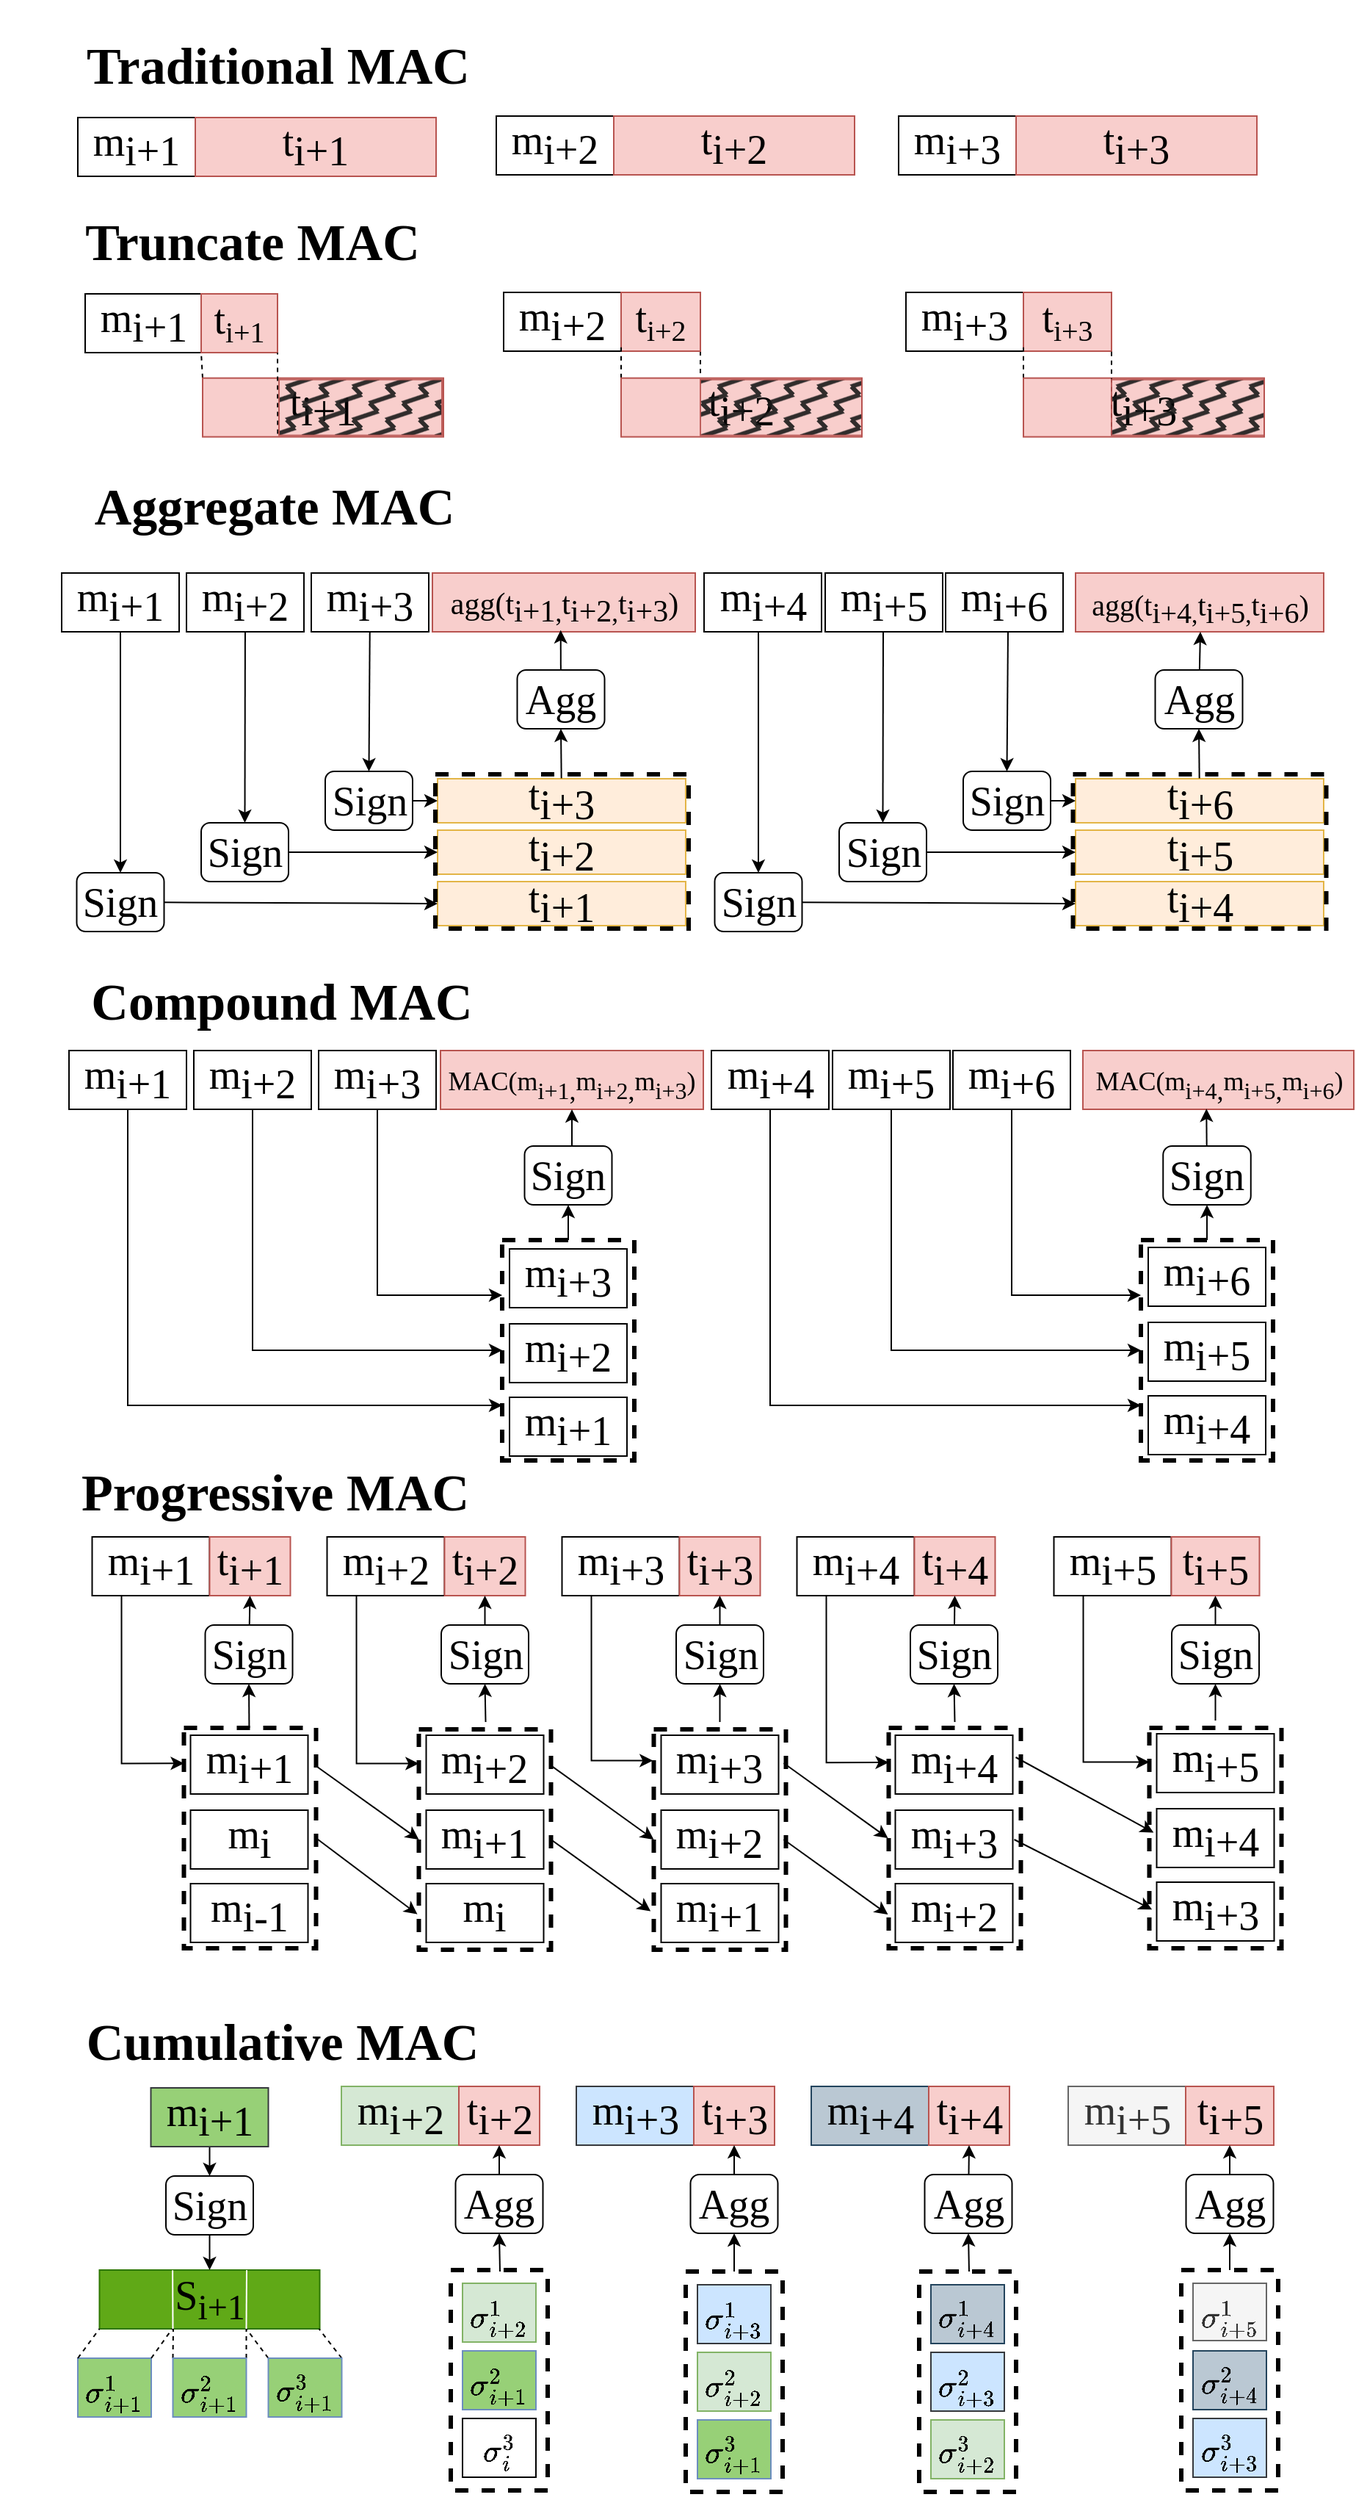 <mxfile version="24.4.4" type="github">
  <diagram name="Page-1" id="5vq4HKyh1jyDOqxMfQYT">
    <mxGraphModel dx="1640" dy="2042" grid="1" gridSize="10" guides="1" tooltips="1" connect="1" arrows="1" fold="1" page="1" pageScale="1" pageWidth="850" pageHeight="1100" math="1" shadow="0">
      <root>
        <mxCell id="0" />
        <mxCell id="1" parent="0" />
        <mxCell id="7LfN_9OkxTcba98f9i6o-1" value="m&lt;sub style=&quot;font-size: 28px;&quot;&gt;i+2&lt;/sub&gt;" style="rounded=0;whiteSpace=wrap;html=1;fontFamily=Garamond;fontSize=28;strokeWidth=1;strokeColor=#82b366;fontStyle=0;fillColor=#d5e8d4;" parent="1" vertex="1">
          <mxGeometry x="195.5" y="1410" width="80" height="40" as="geometry" />
        </mxCell>
        <mxCell id="7LfN_9OkxTcba98f9i6o-8" value="t&lt;sub style=&quot;font-size: 28px;&quot;&gt;i+2&lt;/sub&gt;" style="rounded=0;whiteSpace=wrap;html=1;fontFamily=Garamond;fontSize=28;fillColor=#f8cecc;strokeWidth=1;strokeColor=#b85450;fontStyle=0" parent="1" vertex="1">
          <mxGeometry x="275.5" y="1410" width="55" height="40" as="geometry" />
        </mxCell>
        <mxCell id="7LfN_9OkxTcba98f9i6o-9" value="m&lt;sub style=&quot;font-size: 28px;&quot;&gt;i+3&lt;/sub&gt;" style="rounded=0;whiteSpace=wrap;html=1;fontFamily=Garamond;fontSize=28;strokeWidth=1;strokeColor=#36393d;fontStyle=0;fillColor=#cce5ff;" parent="1" vertex="1">
          <mxGeometry x="355.5" y="1410" width="80" height="40" as="geometry" />
        </mxCell>
        <mxCell id="7LfN_9OkxTcba98f9i6o-10" value="t&lt;sub style=&quot;font-size: 28px;&quot;&gt;i+3&lt;/sub&gt;" style="rounded=0;whiteSpace=wrap;html=1;fontFamily=Garamond;fontSize=28;fillColor=#f8cecc;strokeColor=#b85450;" parent="1" vertex="1">
          <mxGeometry x="435.5" y="1410" width="55" height="40" as="geometry" />
        </mxCell>
        <mxCell id="7LfN_9OkxTcba98f9i6o-11" value="m&lt;sub style=&quot;font-size: 28px;&quot;&gt;i+4&lt;/sub&gt;" style="rounded=0;whiteSpace=wrap;html=1;fontFamily=Garamond;fontSize=28;fillColor=#bac8d3;strokeColor=#23445d;" parent="1" vertex="1">
          <mxGeometry x="515.5" y="1410" width="80" height="40" as="geometry" />
        </mxCell>
        <mxCell id="7LfN_9OkxTcba98f9i6o-13" value="m&lt;sub style=&quot;font-size: 28px;&quot;&gt;i+5&lt;/sub&gt;" style="rounded=0;whiteSpace=wrap;html=1;fontFamily=Garamond;fontSize=28;fillColor=#f5f5f5;fontColor=#333333;strokeColor=#666666;" parent="1" vertex="1">
          <mxGeometry x="690.5" y="1410" width="80" height="40" as="geometry" />
        </mxCell>
        <mxCell id="dsXAJnGnoEv3D2MMQ_t2-147" style="edgeStyle=orthogonalEdgeStyle;rounded=0;orthogonalLoop=1;jettySize=auto;html=1;exitX=0.5;exitY=1;exitDx=0;exitDy=0;entryX=0.5;entryY=0;entryDx=0;entryDy=0;fontFamily=Garamond;" edge="1" parent="1" source="7LfN_9OkxTcba98f9i6o-15" target="dsXAJnGnoEv3D2MMQ_t2-146">
          <mxGeometry relative="1" as="geometry" />
        </mxCell>
        <mxCell id="7LfN_9OkxTcba98f9i6o-15" value="m&lt;sub style=&quot;font-size: 28px;&quot;&gt;i+1&lt;/sub&gt;" style="rounded=0;whiteSpace=wrap;html=1;fontFamily=Garamond;fontSize=28;strokeWidth=1;strokeColor=#36393d;fontStyle=0;fillColor=#97D077;" parent="1" vertex="1">
          <mxGeometry x="65.75" y="1411" width="80" height="40" as="geometry" />
        </mxCell>
        <mxCell id="R5h9vcgwqC-V3kslJ7xL-183" style="edgeStyle=none;rounded=0;orthogonalLoop=1;jettySize=auto;html=1;entryX=0.5;entryY=0;entryDx=0;entryDy=0;fontSize=28;fontFamily=Garamond;" parent="1" source="7LfN_9OkxTcba98f9i6o-64" target="R5h9vcgwqC-V3kslJ7xL-178" edge="1">
          <mxGeometry relative="1" as="geometry" />
        </mxCell>
        <mxCell id="7LfN_9OkxTcba98f9i6o-64" value="m&lt;sub style=&quot;font-size: 28px;&quot;&gt;i+2&lt;/sub&gt;" style="rounded=0;whiteSpace=wrap;html=1;fontFamily=Garamond;fontSize=28;strokeWidth=1;strokeColor=default;fontStyle=0;fillColor=none;" parent="1" vertex="1">
          <mxGeometry x="90" y="380" width="80" height="40" as="geometry" />
        </mxCell>
        <mxCell id="R5h9vcgwqC-V3kslJ7xL-185" style="edgeStyle=none;rounded=0;orthogonalLoop=1;jettySize=auto;html=1;entryX=0.5;entryY=0;entryDx=0;entryDy=0;fontSize=28;fontFamily=Garamond;" parent="1" source="7LfN_9OkxTcba98f9i6o-66" target="R5h9vcgwqC-V3kslJ7xL-177" edge="1">
          <mxGeometry relative="1" as="geometry" />
        </mxCell>
        <mxCell id="7LfN_9OkxTcba98f9i6o-66" value="m&lt;sub style=&quot;font-size: 28px;&quot;&gt;i+3&lt;/sub&gt;" style="rounded=0;whiteSpace=wrap;html=1;fontFamily=Garamond;fontSize=28;strokeWidth=1;strokeColor=default;fontStyle=0;fillColor=none;" parent="1" vertex="1">
          <mxGeometry x="175" y="380" width="80" height="40" as="geometry" />
        </mxCell>
        <mxCell id="7LfN_9OkxTcba98f9i6o-67" value="&lt;font style=&quot;font-size: 21px;&quot;&gt;agg(t&lt;sub style=&quot;&quot;&gt;&lt;font style=&quot;font-size: 21px;&quot;&gt;i+1&lt;/font&gt;&lt;/sub&gt;&lt;sub style=&quot;&quot;&gt;,&lt;/sub&gt;&lt;span style=&quot;background-color: initial;&quot;&gt;t&lt;/span&gt;&lt;sub style=&quot;background-color: initial;&quot;&gt;&lt;font style=&quot;font-size: 21px;&quot;&gt;i+2&lt;/font&gt;&lt;/sub&gt;&lt;sub style=&quot;background-color: initial;&quot;&gt;,&lt;/sub&gt;&lt;span style=&quot;background-color: initial;&quot;&gt;t&lt;/span&gt;&lt;sub style=&quot;background-color: initial;&quot;&gt;&lt;font style=&quot;font-size: 21px;&quot;&gt;i+3&lt;/font&gt;&lt;/sub&gt;&lt;span style=&quot;background-color: initial;&quot;&gt;)&lt;/span&gt;&lt;/font&gt;" style="rounded=0;whiteSpace=wrap;html=1;fontFamily=Garamond;fontSize=28;fillColor=#f8cecc;strokeColor=#b85450;" parent="1" vertex="1">
          <mxGeometry x="257.5" y="380" width="179" height="40" as="geometry" />
        </mxCell>
        <mxCell id="7LfN_9OkxTcba98f9i6o-68" value="m&lt;sub style=&quot;font-size: 28px;&quot;&gt;i+4&lt;/sub&gt;" style="rounded=0;whiteSpace=wrap;html=1;fontFamily=Garamond;fontSize=28;" parent="1" vertex="1">
          <mxGeometry x="442.5" y="380" width="80" height="40" as="geometry" />
        </mxCell>
        <mxCell id="7LfN_9OkxTcba98f9i6o-69" value="m&lt;sub style=&quot;font-size: 28px;&quot;&gt;i+5&lt;/sub&gt;" style="rounded=0;whiteSpace=wrap;html=1;fontFamily=Garamond;fontSize=28;" parent="1" vertex="1">
          <mxGeometry x="525" y="380" width="80" height="40" as="geometry" />
        </mxCell>
        <mxCell id="R5h9vcgwqC-V3kslJ7xL-182" style="edgeStyle=none;rounded=0;orthogonalLoop=1;jettySize=auto;html=1;entryX=0.5;entryY=0;entryDx=0;entryDy=0;fontSize=28;fontFamily=Garamond;" parent="1" source="7LfN_9OkxTcba98f9i6o-70" target="R5h9vcgwqC-V3kslJ7xL-179" edge="1">
          <mxGeometry relative="1" as="geometry" />
        </mxCell>
        <mxCell id="7LfN_9OkxTcba98f9i6o-70" value="m&lt;sub style=&quot;font-size: 28px;&quot;&gt;i+1&lt;/sub&gt;" style="rounded=0;whiteSpace=wrap;html=1;fontFamily=Garamond;fontSize=28;strokeWidth=1;strokeColor=default;fontStyle=0;fillColor=none;" parent="1" vertex="1">
          <mxGeometry x="5" y="380" width="80" height="40" as="geometry" />
        </mxCell>
        <mxCell id="7LfN_9OkxTcba98f9i6o-88" value="m&lt;sub style=&quot;font-size: 28px;&quot;&gt;i+6&lt;/sub&gt;" style="rounded=0;whiteSpace=wrap;html=1;fontFamily=Garamond;fontSize=28;" parent="1" vertex="1">
          <mxGeometry x="607" y="380" width="80" height="40" as="geometry" />
        </mxCell>
        <mxCell id="7LfN_9OkxTcba98f9i6o-127" value="&lt;h1 style=&quot;font-size: 35px;&quot;&gt;Aggregate MAC&lt;/h1&gt;" style="text;html=1;align=center;verticalAlign=middle;whiteSpace=wrap;rounded=0;fontSize=35;fontFamily=Garamond;" parent="1" vertex="1">
          <mxGeometry x="15.25" y="320" width="270" height="30" as="geometry" />
        </mxCell>
        <mxCell id="7LfN_9OkxTcba98f9i6o-128" value="&lt;h1 style=&quot;&quot;&gt;&lt;font style=&quot;font-size: 35px;&quot;&gt;Compound MAC&lt;/font&gt;&lt;/h1&gt;" style="text;html=1;align=center;verticalAlign=middle;whiteSpace=wrap;rounded=0;fontSize=28;fontFamily=Garamond;" parent="1" vertex="1">
          <mxGeometry x="5" y="650" width="300" height="30" as="geometry" />
        </mxCell>
        <mxCell id="7LfN_9OkxTcba98f9i6o-130" value="&lt;h1 style=&quot;&quot;&gt;&lt;font style=&quot;font-size: 35px;&quot;&gt;Cumulative MAC&lt;/font&gt;&lt;/h1&gt;" style="text;html=1;align=center;verticalAlign=middle;whiteSpace=wrap;rounded=0;fontSize=28;fontFamily=Garamond;" parent="1" vertex="1">
          <mxGeometry y="1350" width="310.5" height="46" as="geometry" />
        </mxCell>
        <mxCell id="7LfN_9OkxTcba98f9i6o-141" value="&lt;span&gt;m&lt;sub style=&quot;font-size: 28px;&quot;&gt;i+2&lt;/sub&gt;&lt;/span&gt;" style="rounded=0;whiteSpace=wrap;html=1;fontFamily=Garamond;fontSize=28;fontStyle=0;strokeWidth=1;strokeColor=default;fillColor=none;" parent="1" vertex="1">
          <mxGeometry x="306" y="189" width="80" height="40" as="geometry" />
        </mxCell>
        <mxCell id="R5h9vcgwqC-V3kslJ7xL-208" style="edgeStyle=none;rounded=0;orthogonalLoop=1;jettySize=auto;html=1;exitX=1;exitY=1;exitDx=0;exitDy=0;entryX=0;entryY=1;entryDx=0;entryDy=0;endArrow=none;endFill=0;dashed=1;fontStyle=0;fontFamily=Garamond;" parent="1" source="7LfN_9OkxTcba98f9i6o-142" target="R5h9vcgwqC-V3kslJ7xL-29" edge="1">
          <mxGeometry relative="1" as="geometry" />
        </mxCell>
        <mxCell id="7LfN_9OkxTcba98f9i6o-142" value="t&lt;sub style=&quot;&quot;&gt;&lt;font style=&quot;font-size: 20px;&quot;&gt;i+2&lt;/font&gt;&lt;/sub&gt;" style="rounded=0;whiteSpace=wrap;html=1;fontFamily=Garamond;fontSize=28;fillColor=#f8cecc;fontStyle=0;strokeWidth=1;strokeColor=#b85450;" parent="1" vertex="1">
          <mxGeometry x="386" y="189" width="54" height="40" as="geometry" />
        </mxCell>
        <mxCell id="7LfN_9OkxTcba98f9i6o-143" value="&lt;span&gt;m&lt;sub style=&quot;font-size: 28px;&quot;&gt;i+3&lt;/sub&gt;&lt;/span&gt;" style="rounded=0;whiteSpace=wrap;html=1;fontFamily=Garamond;fontSize=28;fontStyle=0;strokeWidth=1;strokeColor=default;fillColor=none;" parent="1" vertex="1">
          <mxGeometry x="580" y="189" width="80" height="40" as="geometry" />
        </mxCell>
        <mxCell id="7LfN_9OkxTcba98f9i6o-144" value="t&lt;sub style=&quot;&quot;&gt;&lt;font style=&quot;font-size: 20px;&quot;&gt;i+3&lt;/font&gt;&lt;/sub&gt;" style="rounded=0;whiteSpace=wrap;html=1;fontFamily=Garamond;fontSize=28;fillColor=#f8cecc;fontStyle=0;strokeWidth=1;strokeColor=#b85450;" parent="1" vertex="1">
          <mxGeometry x="660" y="189" width="60" height="40" as="geometry" />
        </mxCell>
        <mxCell id="7LfN_9OkxTcba98f9i6o-148" value="&lt;span&gt;m&lt;sub style=&quot;font-size: 28px;&quot;&gt;i+1&lt;/sub&gt;&lt;/span&gt;" style="rounded=0;whiteSpace=wrap;html=1;fontFamily=Garamond;fontSize=28;fontStyle=0" parent="1" vertex="1">
          <mxGeometry x="21" y="190" width="80" height="40" as="geometry" />
        </mxCell>
        <mxCell id="7LfN_9OkxTcba98f9i6o-149" value="&lt;span style=&quot;color: rgb(0, 0, 0); font-size: 28px; font-style: normal; font-variant-ligatures: normal; font-variant-caps: normal; letter-spacing: normal; orphans: 2; text-align: center; text-indent: 0px; text-transform: none; widows: 2; word-spacing: 0px; -webkit-text-stroke-width: 0px; white-space: normal; text-decoration-thickness: initial; text-decoration-style: initial; text-decoration-color: initial; float: none; display: inline !important;&quot;&gt;t&lt;/span&gt;&lt;sub style=&quot;forced-color-adjust: none; color: rgb(0, 0, 0); font-style: normal; font-variant-ligatures: normal; font-variant-caps: normal; letter-spacing: normal; orphans: 2; text-align: center; text-indent: 0px; text-transform: none; widows: 2; word-spacing: 0px; -webkit-text-stroke-width: 0px; white-space: normal; text-decoration-thickness: initial; text-decoration-style: initial; text-decoration-color: initial;&quot;&gt;&lt;font style=&quot;font-size: 20px;&quot;&gt;i+1&lt;/font&gt;&lt;/sub&gt;" style="rounded=0;whiteSpace=wrap;html=1;fontFamily=Garamond;fontSize=28;labelBackgroundColor=none;fillColor=#f8cecc;strokeColor=#b85450;fontStyle=0" parent="1" vertex="1">
          <mxGeometry x="100" y="190" width="52" height="40" as="geometry" />
        </mxCell>
        <mxCell id="7LfN_9OkxTcba98f9i6o-152" value="&lt;h1 style=&quot;font-size: 35px;&quot;&gt;&lt;font style=&quot;font-size: 35px;&quot;&gt;Truncate MAC&lt;/font&gt;&lt;/h1&gt;" style="text;html=1;align=center;verticalAlign=middle;whiteSpace=wrap;rounded=0;fontSize=35;fontFamily=Garamond;" parent="1" vertex="1">
          <mxGeometry x="10" y="140" width="250" height="30" as="geometry" />
        </mxCell>
        <mxCell id="R5h9vcgwqC-V3kslJ7xL-188" style="edgeStyle=none;rounded=0;orthogonalLoop=1;jettySize=auto;html=1;entryX=0.5;entryY=1;entryDx=0;entryDy=0;fontSize=28;fontFamily=Garamond;" parent="1" source="7LfN_9OkxTcba98f9i6o-189" target="R5h9vcgwqC-V3kslJ7xL-187" edge="1">
          <mxGeometry relative="1" as="geometry" />
        </mxCell>
        <mxCell id="7LfN_9OkxTcba98f9i6o-189" value="t&lt;sub style=&quot;font-size: 28px;&quot;&gt;i+3&lt;/sub&gt;" style="rounded=0;whiteSpace=wrap;html=1;fontFamily=Garamond;fontSize=28;fillColor=#ffe6cc;rotation=0;opacity=70;strokeColor=#d79b00;" parent="1" vertex="1">
          <mxGeometry x="261" y="520" width="169" height="30" as="geometry" />
        </mxCell>
        <mxCell id="7LfN_9OkxTcba98f9i6o-190" value="t&lt;sub style=&quot;font-size: 28px;&quot;&gt;i+2&lt;/sub&gt;" style="rounded=0;whiteSpace=wrap;html=1;fontFamily=Garamond;fontSize=28;fillColor=#ffe6cc;rotation=0;opacity=70;strokeColor=#d79b00;" parent="1" vertex="1">
          <mxGeometry x="261" y="555" width="169" height="30" as="geometry" />
        </mxCell>
        <mxCell id="7LfN_9OkxTcba98f9i6o-191" value="t&lt;sub style=&quot;font-size: 28px;&quot;&gt;i+1&lt;/sub&gt;" style="rounded=0;whiteSpace=wrap;html=1;fontFamily=Garamond;fontSize=28;fillColor=#ffe6cc;rotation=0;opacity=70;strokeColor=#d79b00;" parent="1" vertex="1">
          <mxGeometry x="261" y="590" width="169" height="30" as="geometry" />
        </mxCell>
        <mxCell id="7LfN_9OkxTcba98f9i6o-199" value="t&lt;sub style=&quot;font-size: 28px;&quot;&gt;i+4&lt;/sub&gt;" style="rounded=0;whiteSpace=wrap;html=1;fontFamily=Garamond;fontSize=28;fillColor=#f8cecc;strokeColor=#b85450;" parent="1" vertex="1">
          <mxGeometry x="595.5" y="1410" width="55" height="40" as="geometry" />
        </mxCell>
        <mxCell id="7LfN_9OkxTcba98f9i6o-200" value="t&lt;sub style=&quot;font-size: 28px;&quot;&gt;i+5&lt;/sub&gt;" style="rounded=0;whiteSpace=wrap;html=1;fontFamily=Garamond;fontSize=28;fillColor=#f8cecc;strokeColor=#b85450;" parent="1" vertex="1">
          <mxGeometry x="770.5" y="1410" width="60" height="40" as="geometry" />
        </mxCell>
        <mxCell id="R5h9vcgwqC-V3kslJ7xL-6" value="&lt;font style=&quot;font-size: 20px;&quot;&gt;agg(t&lt;sub style=&quot;&quot;&gt;&lt;font style=&quot;font-size: 20px;&quot;&gt;i+4&lt;/font&gt;&lt;/sub&gt;&lt;sub style=&quot;&quot;&gt;,&lt;/sub&gt;&lt;span style=&quot;background-color: initial;&quot;&gt;t&lt;/span&gt;&lt;sub style=&quot;background-color: initial;&quot;&gt;&lt;font style=&quot;font-size: 20px;&quot;&gt;i+5&lt;/font&gt;&lt;/sub&gt;&lt;sub style=&quot;background-color: initial;&quot;&gt;,&lt;/sub&gt;&lt;span style=&quot;background-color: initial;&quot;&gt;t&lt;/span&gt;&lt;sub style=&quot;background-color: initial;&quot;&gt;&lt;font style=&quot;font-size: 20px;&quot;&gt;i+6&lt;/font&gt;&lt;/sub&gt;&lt;span style=&quot;background-color: initial;&quot;&gt;)&lt;/span&gt;&lt;/font&gt;" style="rounded=0;whiteSpace=wrap;html=1;fontFamily=Garamond;fontSize=28;fillColor=#f8cecc;strokeColor=#b85450;" parent="1" vertex="1">
          <mxGeometry x="695.5" y="380" width="169" height="40" as="geometry" />
        </mxCell>
        <mxCell id="R5h9vcgwqC-V3kslJ7xL-22" value="" style="endArrow=none;dashed=1;html=1;rounded=0;exitX=0;exitY=0;exitDx=0;exitDy=0;fontSize=28;fontStyle=0;fontFamily=Garamond;" parent="1" edge="1">
          <mxGeometry width="50" height="50" relative="1" as="geometry">
            <mxPoint x="660" y="247.32" as="sourcePoint" />
            <mxPoint x="660" y="226.32" as="targetPoint" />
          </mxGeometry>
        </mxCell>
        <mxCell id="R5h9vcgwqC-V3kslJ7xL-23" value="&lt;span style=&quot;color: rgb(0, 0, 0); font-size: 28px; font-style: normal; font-variant-ligatures: normal; font-variant-caps: normal; letter-spacing: normal; orphans: 2; text-align: center; text-indent: 0px; text-transform: none; widows: 2; word-spacing: 0px; -webkit-text-stroke-width: 0px; white-space: normal; text-decoration-thickness: initial; text-decoration-style: initial; text-decoration-color: initial; float: none; display: inline !important;&quot;&gt;t&lt;/span&gt;&lt;sub style=&quot;forced-color-adjust: none; color: rgb(0, 0, 0); font-style: normal; font-variant-ligatures: normal; font-variant-caps: normal; letter-spacing: normal; orphans: 2; text-align: center; text-indent: 0px; text-transform: none; widows: 2; word-spacing: 0px; -webkit-text-stroke-width: 0px; white-space: normal; text-decoration-thickness: initial; text-decoration-style: initial; text-decoration-color: initial; font-size: 28px;&quot;&gt;i+3&lt;/sub&gt;" style="rounded=0;whiteSpace=wrap;html=1;fontFamily=Garamond;fontSize=28;labelBackgroundColor=none;fillColor=#f8cecc;strokeColor=#b85450;fontStyle=0" parent="1" vertex="1">
          <mxGeometry x="660" y="247.32" width="164" height="40" as="geometry" />
        </mxCell>
        <mxCell id="R5h9vcgwqC-V3kslJ7xL-24" value="" style="endArrow=none;dashed=1;html=1;rounded=0;exitX=0;exitY=1;exitDx=0;exitDy=0;fontSize=28;entryX=1;entryY=1;entryDx=0;entryDy=0;fontStyle=0;fontFamily=Garamond;" parent="1" source="R5h9vcgwqC-V3kslJ7xL-25" target="7LfN_9OkxTcba98f9i6o-144" edge="1">
          <mxGeometry width="50" height="50" relative="1" as="geometry">
            <mxPoint x="700" y="290" as="sourcePoint" />
            <mxPoint x="700" y="227.32" as="targetPoint" />
          </mxGeometry>
        </mxCell>
        <mxCell id="R5h9vcgwqC-V3kslJ7xL-25" value="" style="rounded=0;whiteSpace=wrap;html=1;strokeColor=#b85450;opacity=90;glass=0;shadow=0;fillStyle=zigzag-line;fillColor=#1A1A1A;fontSize=28;fontStyle=0;fontFamily=Garamond;" parent="1" vertex="1">
          <mxGeometry x="720" y="248.32" width="104" height="38" as="geometry" />
        </mxCell>
        <mxCell id="R5h9vcgwqC-V3kslJ7xL-26" value="" style="endArrow=none;dashed=1;html=1;rounded=0;exitX=0;exitY=0;exitDx=0;exitDy=0;fontSize=28;fontStyle=0;fontFamily=Garamond;" parent="1" edge="1">
          <mxGeometry width="50" height="50" relative="1" as="geometry">
            <mxPoint x="386" y="247.32" as="sourcePoint" />
            <mxPoint x="386" y="226.32" as="targetPoint" />
          </mxGeometry>
        </mxCell>
        <mxCell id="R5h9vcgwqC-V3kslJ7xL-27" value="&lt;span style=&quot;color: rgb(0, 0, 0); font-size: 28px; font-style: normal; font-variant-ligatures: normal; font-variant-caps: normal; letter-spacing: normal; orphans: 2; text-align: center; text-indent: 0px; text-transform: none; widows: 2; word-spacing: 0px; -webkit-text-stroke-width: 0px; white-space: normal; text-decoration-thickness: initial; text-decoration-style: initial; text-decoration-color: initial; float: none; display: inline !important;&quot;&gt;t&lt;/span&gt;&lt;sub style=&quot;forced-color-adjust: none; color: rgb(0, 0, 0); font-style: normal; font-variant-ligatures: normal; font-variant-caps: normal; letter-spacing: normal; orphans: 2; text-align: center; text-indent: 0px; text-transform: none; widows: 2; word-spacing: 0px; -webkit-text-stroke-width: 0px; white-space: normal; text-decoration-thickness: initial; text-decoration-style: initial; text-decoration-color: initial; font-size: 28px;&quot;&gt;i+2&lt;/sub&gt;" style="rounded=0;whiteSpace=wrap;html=1;fontFamily=Garamond;fontSize=28;labelBackgroundColor=none;fillColor=#f8cecc;strokeColor=#b85450;fontStyle=0" parent="1" vertex="1">
          <mxGeometry x="386" y="247.32" width="164" height="40" as="geometry" />
        </mxCell>
        <mxCell id="R5h9vcgwqC-V3kslJ7xL-29" value="" style="rounded=0;whiteSpace=wrap;html=1;strokeColor=#b85450;opacity=90;glass=0;shadow=0;fillStyle=zigzag-line;fillColor=#1A1A1A;fontSize=28;fontStyle=0;fontFamily=Garamond;" parent="1" vertex="1">
          <mxGeometry x="440" y="248.32" width="110" height="38" as="geometry" />
        </mxCell>
        <mxCell id="R5h9vcgwqC-V3kslJ7xL-30" value="" style="endArrow=none;dashed=1;html=1;rounded=0;exitX=0;exitY=0;exitDx=0;exitDy=0;fontSize=28;entryX=0;entryY=1;entryDx=0;entryDy=0;fontStyle=0;fontFamily=Garamond;" parent="1" target="7LfN_9OkxTcba98f9i6o-149" edge="1">
          <mxGeometry width="50" height="50" relative="1" as="geometry">
            <mxPoint x="101" y="247.32" as="sourcePoint" />
            <mxPoint x="101" y="226.32" as="targetPoint" />
          </mxGeometry>
        </mxCell>
        <mxCell id="R5h9vcgwqC-V3kslJ7xL-31" value="&lt;span style=&quot;color: rgb(0, 0, 0); font-size: 28px; font-style: normal; font-variant-ligatures: normal; font-variant-caps: normal; letter-spacing: normal; orphans: 2; text-align: center; text-indent: 0px; text-transform: none; widows: 2; word-spacing: 0px; -webkit-text-stroke-width: 0px; white-space: normal; text-decoration-thickness: initial; text-decoration-style: initial; text-decoration-color: initial; float: none; display: inline !important;&quot;&gt;t&lt;/span&gt;&lt;sub style=&quot;forced-color-adjust: none; color: rgb(0, 0, 0); font-style: normal; font-variant-ligatures: normal; font-variant-caps: normal; letter-spacing: normal; orphans: 2; text-align: center; text-indent: 0px; text-transform: none; widows: 2; word-spacing: 0px; -webkit-text-stroke-width: 0px; white-space: normal; text-decoration-thickness: initial; text-decoration-style: initial; text-decoration-color: initial; font-size: 28px;&quot;&gt;i+1&lt;/sub&gt;" style="rounded=0;whiteSpace=wrap;html=1;fontFamily=Garamond;fontSize=28;labelBackgroundColor=none;fillColor=#f8cecc;strokeColor=#b85450;fontStyle=0" parent="1" vertex="1">
          <mxGeometry x="101" y="247.32" width="164" height="40" as="geometry" />
        </mxCell>
        <mxCell id="R5h9vcgwqC-V3kslJ7xL-32" value="" style="endArrow=none;dashed=1;html=1;rounded=0;exitX=0.312;exitY=0.949;exitDx=0;exitDy=0;fontSize=28;entryX=1;entryY=1;entryDx=0;entryDy=0;exitPerimeter=0;fontStyle=0;fontFamily=Garamond;" parent="1" source="R5h9vcgwqC-V3kslJ7xL-31" target="7LfN_9OkxTcba98f9i6o-149" edge="1">
          <mxGeometry width="50" height="50" relative="1" as="geometry">
            <mxPoint x="141" y="290" as="sourcePoint" />
            <mxPoint x="141" y="227.32" as="targetPoint" />
          </mxGeometry>
        </mxCell>
        <mxCell id="R5h9vcgwqC-V3kslJ7xL-33" value="" style="rounded=0;whiteSpace=wrap;html=1;strokeColor=#b85450;opacity=90;glass=0;shadow=0;fillStyle=zigzag-line;fillColor=#1A1A1A;fontSize=28;fontStyle=0;fontFamily=Garamond;" parent="1" vertex="1">
          <mxGeometry x="153" y="248.32" width="111" height="38" as="geometry" />
        </mxCell>
        <mxCell id="R5h9vcgwqC-V3kslJ7xL-74" style="edgeStyle=orthogonalEdgeStyle;rounded=0;orthogonalLoop=1;jettySize=auto;html=1;exitX=0.5;exitY=1;exitDx=0;exitDy=0;entryX=0;entryY=0.5;entryDx=0;entryDy=0;fontSize=28;fontFamily=Garamond;" parent="1" source="R5h9vcgwqC-V3kslJ7xL-44" target="R5h9vcgwqC-V3kslJ7xL-72" edge="1">
          <mxGeometry relative="1" as="geometry" />
        </mxCell>
        <mxCell id="R5h9vcgwqC-V3kslJ7xL-44" value="m&lt;sub style=&quot;font-size: 28px;&quot;&gt;i+2&lt;/sub&gt;" style="rounded=0;whiteSpace=wrap;html=1;fontFamily=Garamond;fontSize=28;strokeWidth=1;strokeColor=default;fontStyle=0;fillColor=none;" parent="1" vertex="1">
          <mxGeometry x="95" y="705" width="80" height="40" as="geometry" />
        </mxCell>
        <mxCell id="R5h9vcgwqC-V3kslJ7xL-76" style="edgeStyle=orthogonalEdgeStyle;rounded=0;orthogonalLoop=1;jettySize=auto;html=1;exitX=0.5;exitY=1;exitDx=0;exitDy=0;entryX=0;entryY=0.25;entryDx=0;entryDy=0;fontSize=28;fontFamily=Garamond;" parent="1" source="R5h9vcgwqC-V3kslJ7xL-46" target="R5h9vcgwqC-V3kslJ7xL-72" edge="1">
          <mxGeometry relative="1" as="geometry" />
        </mxCell>
        <mxCell id="R5h9vcgwqC-V3kslJ7xL-46" value="m&lt;sub style=&quot;font-size: 28px;&quot;&gt;i+3&lt;/sub&gt;" style="rounded=0;whiteSpace=wrap;html=1;fontFamily=Garamond;fontSize=28;strokeWidth=1;strokeColor=default;fontStyle=0;fillColor=none;" parent="1" vertex="1">
          <mxGeometry x="180" y="705" width="80" height="40" as="geometry" />
        </mxCell>
        <mxCell id="R5h9vcgwqC-V3kslJ7xL-47" value="&lt;font style=&quot;&quot;&gt;&lt;span style=&quot;font-size: 18px;&quot;&gt;MAC(m&lt;/span&gt;&lt;sub style=&quot;&quot;&gt;&lt;font style=&quot;font-size: 16px;&quot;&gt;i+1&lt;/font&gt;&lt;/sub&gt;&lt;sub style=&quot;font-size: 18px;&quot;&gt;,&lt;/sub&gt;&lt;span style=&quot;font-size: 18px; background-color: initial;&quot;&gt;m&lt;/span&gt;&lt;sub style=&quot;background-color: initial;&quot;&gt;&lt;font style=&quot;font-size: 16px;&quot;&gt;i+2&lt;/font&gt;&lt;/sub&gt;&lt;sub style=&quot;font-size: 18px; background-color: initial;&quot;&gt;,&lt;/sub&gt;&lt;span style=&quot;font-size: 18px; background-color: initial;&quot;&gt;m&lt;/span&gt;&lt;sub style=&quot;background-color: initial;&quot;&gt;&lt;font style=&quot;font-size: 16px;&quot;&gt;i+3&lt;/font&gt;&lt;/sub&gt;&lt;span style=&quot;font-size: 18px; background-color: initial;&quot;&gt;)&lt;/span&gt;&lt;/font&gt;" style="rounded=0;whiteSpace=wrap;html=1;fontFamily=Garamond;fontSize=28;fillColor=#f8cecc;strokeColor=#b85450;" parent="1" vertex="1">
          <mxGeometry x="263" y="705" width="179" height="40" as="geometry" />
        </mxCell>
        <mxCell id="R5h9vcgwqC-V3kslJ7xL-89" style="edgeStyle=orthogonalEdgeStyle;rounded=0;orthogonalLoop=1;jettySize=auto;html=1;exitX=0.5;exitY=1;exitDx=0;exitDy=0;entryX=0;entryY=0.75;entryDx=0;entryDy=0;fontSize=28;fontFamily=Garamond;" parent="1" source="R5h9vcgwqC-V3kslJ7xL-49" target="R5h9vcgwqC-V3kslJ7xL-85" edge="1">
          <mxGeometry relative="1" as="geometry" />
        </mxCell>
        <mxCell id="R5h9vcgwqC-V3kslJ7xL-49" value="m&lt;sub style=&quot;font-size: 28px;&quot;&gt;i+4&lt;/sub&gt;" style="rounded=0;whiteSpace=wrap;html=1;fontFamily=Garamond;fontSize=28;" parent="1" vertex="1">
          <mxGeometry x="447.5" y="705" width="80" height="40" as="geometry" />
        </mxCell>
        <mxCell id="R5h9vcgwqC-V3kslJ7xL-88" style="edgeStyle=orthogonalEdgeStyle;rounded=0;orthogonalLoop=1;jettySize=auto;html=1;exitX=0.5;exitY=1;exitDx=0;exitDy=0;entryX=0;entryY=0.5;entryDx=0;entryDy=0;fontSize=28;fontFamily=Garamond;" parent="1" source="R5h9vcgwqC-V3kslJ7xL-51" target="R5h9vcgwqC-V3kslJ7xL-85" edge="1">
          <mxGeometry relative="1" as="geometry" />
        </mxCell>
        <mxCell id="R5h9vcgwqC-V3kslJ7xL-51" value="m&lt;sub style=&quot;font-size: 28px;&quot;&gt;i+5&lt;/sub&gt;" style="rounded=0;whiteSpace=wrap;html=1;fontFamily=Garamond;fontSize=28;" parent="1" vertex="1">
          <mxGeometry x="530" y="705" width="80" height="40" as="geometry" />
        </mxCell>
        <mxCell id="R5h9vcgwqC-V3kslJ7xL-75" style="edgeStyle=orthogonalEdgeStyle;rounded=0;orthogonalLoop=1;jettySize=auto;html=1;exitX=0.5;exitY=1;exitDx=0;exitDy=0;entryX=0;entryY=0.75;entryDx=0;entryDy=0;fontSize=28;fontFamily=Garamond;" parent="1" source="R5h9vcgwqC-V3kslJ7xL-53" target="R5h9vcgwqC-V3kslJ7xL-72" edge="1">
          <mxGeometry relative="1" as="geometry" />
        </mxCell>
        <mxCell id="R5h9vcgwqC-V3kslJ7xL-53" value="m&lt;sub style=&quot;font-size: 28px;&quot;&gt;i+1&lt;/sub&gt;" style="rounded=0;whiteSpace=wrap;html=1;fontFamily=Garamond;fontSize=28;strokeWidth=1;strokeColor=default;fontStyle=0;fillColor=none;" parent="1" vertex="1">
          <mxGeometry x="10" y="705" width="80" height="40" as="geometry" />
        </mxCell>
        <mxCell id="R5h9vcgwqC-V3kslJ7xL-87" style="edgeStyle=orthogonalEdgeStyle;rounded=0;orthogonalLoop=1;jettySize=auto;html=1;exitX=0.5;exitY=1;exitDx=0;exitDy=0;entryX=0;entryY=0.25;entryDx=0;entryDy=0;fontSize=28;fontFamily=Garamond;" parent="1" source="R5h9vcgwqC-V3kslJ7xL-55" target="R5h9vcgwqC-V3kslJ7xL-85" edge="1">
          <mxGeometry relative="1" as="geometry" />
        </mxCell>
        <mxCell id="R5h9vcgwqC-V3kslJ7xL-55" value="m&lt;sub style=&quot;font-size: 28px;&quot;&gt;i+6&lt;/sub&gt;" style="rounded=0;whiteSpace=wrap;html=1;fontFamily=Garamond;fontSize=28;" parent="1" vertex="1">
          <mxGeometry x="612" y="705" width="80" height="40" as="geometry" />
        </mxCell>
        <mxCell id="R5h9vcgwqC-V3kslJ7xL-59" value="&lt;font style=&quot;&quot;&gt;&lt;span style=&quot;font-size: 18px;&quot;&gt;MAC(m&lt;/span&gt;&lt;sub style=&quot;&quot;&gt;&lt;font style=&quot;font-size: 16px;&quot;&gt;i+4&lt;/font&gt;&lt;/sub&gt;&lt;sub style=&quot;font-size: 18px;&quot;&gt;,&lt;/sub&gt;&lt;span style=&quot;font-size: 18px; background-color: initial;&quot;&gt;m&lt;/span&gt;&lt;sub style=&quot;background-color: initial;&quot;&gt;&lt;font style=&quot;font-size: 16px;&quot;&gt;i+5&lt;/font&gt;&lt;/sub&gt;&lt;sub style=&quot;font-size: 18px; background-color: initial;&quot;&gt;,&lt;/sub&gt;&lt;span style=&quot;font-size: 18px; background-color: initial;&quot;&gt;m&lt;/span&gt;&lt;sub style=&quot;background-color: initial;&quot;&gt;&lt;font style=&quot;font-size: 16px;&quot;&gt;i+6&lt;/font&gt;&lt;/sub&gt;&lt;span style=&quot;font-size: 18px; background-color: initial;&quot;&gt;)&lt;/span&gt;&lt;/font&gt;" style="rounded=0;whiteSpace=wrap;html=1;fontFamily=Garamond;fontSize=28;fillColor=#f8cecc;strokeColor=#b85450;" parent="1" vertex="1">
          <mxGeometry x="700.5" y="705" width="184.5" height="40" as="geometry" />
        </mxCell>
        <mxCell id="R5h9vcgwqC-V3kslJ7xL-67" value="m&lt;sub style=&quot;font-size: 28px;&quot;&gt;i+1&lt;/sub&gt;" style="rounded=0;whiteSpace=wrap;html=1;fontFamily=Garamond;fontSize=28;strokeWidth=1;strokeColor=default;fontStyle=0;fillColor=none;" parent="1" vertex="1">
          <mxGeometry x="310" y="941" width="80" height="40" as="geometry" />
        </mxCell>
        <mxCell id="R5h9vcgwqC-V3kslJ7xL-68" value="m&lt;sub style=&quot;font-size: 28px;&quot;&gt;i+2&lt;/sub&gt;" style="rounded=0;whiteSpace=wrap;html=1;fontFamily=Garamond;fontSize=28;strokeWidth=1;strokeColor=default;fontStyle=0;fillColor=none;" parent="1" vertex="1">
          <mxGeometry x="310" y="891" width="80" height="40" as="geometry" />
        </mxCell>
        <mxCell id="R5h9vcgwqC-V3kslJ7xL-69" value="m&lt;sub style=&quot;font-size: 28px;&quot;&gt;i+3&lt;/sub&gt;" style="rounded=0;whiteSpace=wrap;html=1;fontFamily=Garamond;fontSize=28;strokeWidth=1;strokeColor=default;fontStyle=0;fillColor=none;" parent="1" vertex="1">
          <mxGeometry x="310" y="840" width="80" height="40" as="geometry" />
        </mxCell>
        <mxCell id="R5h9vcgwqC-V3kslJ7xL-97" style="edgeStyle=orthogonalEdgeStyle;rounded=0;orthogonalLoop=1;jettySize=auto;html=1;exitX=0.5;exitY=0;exitDx=0;exitDy=0;entryX=0.5;entryY=1;entryDx=0;entryDy=0;fontSize=28;fontFamily=Garamond;" parent="1" source="R5h9vcgwqC-V3kslJ7xL-72" target="R5h9vcgwqC-V3kslJ7xL-93" edge="1">
          <mxGeometry relative="1" as="geometry" />
        </mxCell>
        <mxCell id="R5h9vcgwqC-V3kslJ7xL-72" value="" style="rounded=0;whiteSpace=wrap;html=1;fillColor=none;dashed=1;strokeWidth=3;fontSize=28;fontFamily=Garamond;" parent="1" vertex="1">
          <mxGeometry x="305" y="834" width="90" height="150" as="geometry" />
        </mxCell>
        <mxCell id="R5h9vcgwqC-V3kslJ7xL-81" value="m&lt;sub style=&quot;font-size: 28px;&quot;&gt;i+4&lt;/sub&gt;" style="rounded=0;whiteSpace=wrap;html=1;fontFamily=Garamond;fontSize=28;strokeWidth=1;strokeColor=default;fontStyle=0;fillColor=none;" parent="1" vertex="1">
          <mxGeometry x="745" y="940" width="80" height="40" as="geometry" />
        </mxCell>
        <mxCell id="R5h9vcgwqC-V3kslJ7xL-82" value="m&lt;sub style=&quot;font-size: 28px;&quot;&gt;i+5&lt;/sub&gt;" style="rounded=0;whiteSpace=wrap;html=1;fontFamily=Garamond;fontSize=28;strokeWidth=1;strokeColor=default;fontStyle=0;fillColor=none;" parent="1" vertex="1">
          <mxGeometry x="745" y="890" width="80" height="40" as="geometry" />
        </mxCell>
        <mxCell id="R5h9vcgwqC-V3kslJ7xL-83" value="m&lt;sub style=&quot;font-size: 28px;&quot;&gt;i+6&lt;/sub&gt;" style="rounded=0;whiteSpace=wrap;html=1;fontFamily=Garamond;fontSize=28;strokeWidth=1;strokeColor=default;fontStyle=0;fillColor=none;" parent="1" vertex="1">
          <mxGeometry x="745" y="839" width="80" height="40" as="geometry" />
        </mxCell>
        <mxCell id="R5h9vcgwqC-V3kslJ7xL-95" style="edgeStyle=orthogonalEdgeStyle;rounded=0;orthogonalLoop=1;jettySize=auto;html=1;exitX=0.5;exitY=0;exitDx=0;exitDy=0;entryX=0.5;entryY=1;entryDx=0;entryDy=0;fontSize=28;fontFamily=Garamond;" parent="1" source="R5h9vcgwqC-V3kslJ7xL-85" target="R5h9vcgwqC-V3kslJ7xL-94" edge="1">
          <mxGeometry relative="1" as="geometry" />
        </mxCell>
        <mxCell id="R5h9vcgwqC-V3kslJ7xL-85" value="" style="rounded=0;whiteSpace=wrap;html=1;fillColor=none;dashed=1;strokeWidth=3;fontSize=28;fontFamily=Garamond;" parent="1" vertex="1">
          <mxGeometry x="740" y="834" width="90" height="150" as="geometry" />
        </mxCell>
        <mxCell id="R5h9vcgwqC-V3kslJ7xL-98" style="edgeStyle=orthogonalEdgeStyle;rounded=0;orthogonalLoop=1;jettySize=auto;html=1;exitX=0.5;exitY=0;exitDx=0;exitDy=0;entryX=0.5;entryY=1;entryDx=0;entryDy=0;fontSize=28;fontFamily=Garamond;" parent="1" source="R5h9vcgwqC-V3kslJ7xL-93" target="R5h9vcgwqC-V3kslJ7xL-47" edge="1">
          <mxGeometry relative="1" as="geometry" />
        </mxCell>
        <mxCell id="R5h9vcgwqC-V3kslJ7xL-93" value="&lt;font style=&quot;font-size: 28px;&quot;&gt;Sign&lt;/font&gt;" style="rounded=1;whiteSpace=wrap;html=1;fontSize=28;fontFamily=Garamond;" parent="1" vertex="1">
          <mxGeometry x="320.25" y="770" width="59.5" height="40" as="geometry" />
        </mxCell>
        <mxCell id="R5h9vcgwqC-V3kslJ7xL-94" value="&lt;font style=&quot;font-size: 28px;&quot;&gt;Sign&lt;/font&gt;" style="rounded=1;whiteSpace=wrap;html=1;fontSize=28;fontFamily=Garamond;" parent="1" vertex="1">
          <mxGeometry x="755.13" y="770" width="59.75" height="40" as="geometry" />
        </mxCell>
        <mxCell id="R5h9vcgwqC-V3kslJ7xL-212" style="edgeStyle=none;rounded=0;orthogonalLoop=1;jettySize=auto;html=1;entryX=0.5;entryY=1;entryDx=0;entryDy=0;fontFamily=Garamond;" parent="1" source="R5h9vcgwqC-V3kslJ7xL-112" target="7LfN_9OkxTcba98f9i6o-8" edge="1">
          <mxGeometry relative="1" as="geometry" />
        </mxCell>
        <mxCell id="R5h9vcgwqC-V3kslJ7xL-112" value="&lt;font style=&quot;font-size: 28px;&quot;&gt;Agg&lt;/font&gt;" style="rounded=1;whiteSpace=wrap;html=1;fontSize=28;fontFamily=Garamond;" parent="1" vertex="1">
          <mxGeometry x="273.25" y="1470" width="59.5" height="40" as="geometry" />
        </mxCell>
        <mxCell id="R5h9vcgwqC-V3kslJ7xL-215" style="edgeStyle=none;rounded=0;orthogonalLoop=1;jettySize=auto;html=1;entryX=0.5;entryY=1;entryDx=0;entryDy=0;fontFamily=Garamond;" parent="1" source="R5h9vcgwqC-V3kslJ7xL-119" target="7LfN_9OkxTcba98f9i6o-10" edge="1">
          <mxGeometry relative="1" as="geometry" />
        </mxCell>
        <mxCell id="R5h9vcgwqC-V3kslJ7xL-119" value="&lt;font style=&quot;font-size: 28px;&quot;&gt;Agg&lt;/font&gt;" style="rounded=1;whiteSpace=wrap;html=1;fontSize=28;fontFamily=Garamond;" parent="1" vertex="1">
          <mxGeometry x="433.25" y="1470" width="59.5" height="40" as="geometry" />
        </mxCell>
        <mxCell id="R5h9vcgwqC-V3kslJ7xL-217" style="edgeStyle=none;rounded=0;orthogonalLoop=1;jettySize=auto;html=1;entryX=0.5;entryY=1;entryDx=0;entryDy=0;fontFamily=Garamond;" parent="1" source="R5h9vcgwqC-V3kslJ7xL-126" target="7LfN_9OkxTcba98f9i6o-199" edge="1">
          <mxGeometry relative="1" as="geometry" />
        </mxCell>
        <mxCell id="R5h9vcgwqC-V3kslJ7xL-126" value="&lt;font style=&quot;font-size: 28px;&quot;&gt;Agg&lt;/font&gt;" style="rounded=1;whiteSpace=wrap;html=1;fontSize=28;fontFamily=Garamond;" parent="1" vertex="1">
          <mxGeometry x="592.75" y="1470" width="59.5" height="40" as="geometry" />
        </mxCell>
        <mxCell id="R5h9vcgwqC-V3kslJ7xL-219" style="edgeStyle=none;rounded=0;orthogonalLoop=1;jettySize=auto;html=1;entryX=0.5;entryY=1;entryDx=0;entryDy=0;fontFamily=Garamond;" parent="1" source="R5h9vcgwqC-V3kslJ7xL-133" target="7LfN_9OkxTcba98f9i6o-200" edge="1">
          <mxGeometry relative="1" as="geometry" />
        </mxCell>
        <mxCell id="R5h9vcgwqC-V3kslJ7xL-133" value="&lt;font style=&quot;font-size: 28px;&quot;&gt;Agg&lt;/font&gt;" style="rounded=1;whiteSpace=wrap;html=1;fontSize=28;fontFamily=Garamond;" parent="1" vertex="1">
          <mxGeometry x="770.75" y="1470" width="59.5" height="40" as="geometry" />
        </mxCell>
        <mxCell id="R5h9vcgwqC-V3kslJ7xL-142" style="edgeStyle=orthogonalEdgeStyle;rounded=0;orthogonalLoop=1;jettySize=auto;html=1;exitX=0.5;exitY=0;exitDx=0;exitDy=0;entryX=0.5;entryY=1;entryDx=0;entryDy=0;fontSize=28;fontFamily=Garamond;" parent="1" target="R5h9vcgwqC-V3kslJ7xL-112" edge="1">
          <mxGeometry relative="1" as="geometry">
            <mxPoint x="303.5" y="1536" as="sourcePoint" />
          </mxGeometry>
        </mxCell>
        <mxCell id="R5h9vcgwqC-V3kslJ7xL-143" style="edgeStyle=orthogonalEdgeStyle;rounded=0;orthogonalLoop=1;jettySize=auto;html=1;exitX=0.5;exitY=0;exitDx=0;exitDy=0;entryX=0.5;entryY=1;entryDx=0;entryDy=0;fontSize=28;fontFamily=Garamond;" parent="1" target="R5h9vcgwqC-V3kslJ7xL-119" edge="1">
          <mxGeometry relative="1" as="geometry">
            <mxPoint x="463" y="1536" as="sourcePoint" />
          </mxGeometry>
        </mxCell>
        <mxCell id="R5h9vcgwqC-V3kslJ7xL-144" style="edgeStyle=orthogonalEdgeStyle;rounded=0;orthogonalLoop=1;jettySize=auto;html=1;exitX=0.5;exitY=0;exitDx=0;exitDy=0;entryX=0.5;entryY=1;entryDx=0;entryDy=0;fontSize=28;fontFamily=Garamond;" parent="1" target="R5h9vcgwqC-V3kslJ7xL-126" edge="1">
          <mxGeometry relative="1" as="geometry">
            <mxPoint x="623" y="1536" as="sourcePoint" />
          </mxGeometry>
        </mxCell>
        <mxCell id="R5h9vcgwqC-V3kslJ7xL-145" style="edgeStyle=orthogonalEdgeStyle;rounded=0;orthogonalLoop=1;jettySize=auto;html=1;exitX=0.5;exitY=0;exitDx=0;exitDy=0;entryX=0.5;entryY=1;entryDx=0;entryDy=0;fontSize=28;fontFamily=Garamond;" parent="1" target="R5h9vcgwqC-V3kslJ7xL-133" edge="1">
          <mxGeometry relative="1" as="geometry">
            <mxPoint x="800.5" y="1535" as="sourcePoint" />
          </mxGeometry>
        </mxCell>
        <mxCell id="R5h9vcgwqC-V3kslJ7xL-156" value="" style="rounded=0;whiteSpace=wrap;html=1;fillColor=none;dashed=1;strokeWidth=3;fontSize=28;fontFamily=Garamond;" parent="1" vertex="1">
          <mxGeometry x="270" y="1535" width="66" height="150" as="geometry" />
        </mxCell>
        <mxCell id="R5h9vcgwqC-V3kslJ7xL-186" style="edgeStyle=none;rounded=0;orthogonalLoop=1;jettySize=auto;html=1;entryX=0;entryY=0.5;entryDx=0;entryDy=0;fontSize=28;fontFamily=Garamond;" parent="1" source="R5h9vcgwqC-V3kslJ7xL-177" target="7LfN_9OkxTcba98f9i6o-189" edge="1">
          <mxGeometry relative="1" as="geometry" />
        </mxCell>
        <mxCell id="R5h9vcgwqC-V3kslJ7xL-177" value="&lt;font style=&quot;font-size: 28px;&quot;&gt;Sign&lt;/font&gt;" style="rounded=1;whiteSpace=wrap;html=1;fontSize=28;fontFamily=Garamond;" parent="1" vertex="1">
          <mxGeometry x="184.5" y="515" width="59.5" height="40" as="geometry" />
        </mxCell>
        <mxCell id="R5h9vcgwqC-V3kslJ7xL-184" style="edgeStyle=none;rounded=0;orthogonalLoop=1;jettySize=auto;html=1;fontSize=28;fontFamily=Garamond;" parent="1" source="R5h9vcgwqC-V3kslJ7xL-178" target="7LfN_9OkxTcba98f9i6o-190" edge="1">
          <mxGeometry relative="1" as="geometry" />
        </mxCell>
        <mxCell id="R5h9vcgwqC-V3kslJ7xL-178" value="&lt;font style=&quot;font-size: 28px;&quot;&gt;Sign&lt;/font&gt;" style="rounded=1;whiteSpace=wrap;html=1;fontSize=28;fontFamily=Garamond;" parent="1" vertex="1">
          <mxGeometry x="100" y="550" width="59.5" height="40" as="geometry" />
        </mxCell>
        <mxCell id="R5h9vcgwqC-V3kslJ7xL-180" style="edgeStyle=none;rounded=0;orthogonalLoop=1;jettySize=auto;html=1;entryX=0;entryY=0.5;entryDx=0;entryDy=0;fontSize=28;fontFamily=Garamond;" parent="1" source="R5h9vcgwqC-V3kslJ7xL-179" target="7LfN_9OkxTcba98f9i6o-191" edge="1">
          <mxGeometry relative="1" as="geometry" />
        </mxCell>
        <mxCell id="R5h9vcgwqC-V3kslJ7xL-179" value="&lt;font style=&quot;font-size: 28px;&quot;&gt;Sign&lt;/font&gt;" style="rounded=1;whiteSpace=wrap;html=1;fontSize=28;fontFamily=Garamond;" parent="1" vertex="1">
          <mxGeometry x="15.25" y="584" width="59.5" height="40" as="geometry" />
        </mxCell>
        <mxCell id="R5h9vcgwqC-V3kslJ7xL-189" style="edgeStyle=none;rounded=0;orthogonalLoop=1;jettySize=auto;html=1;entryX=0.488;entryY=0.972;entryDx=0;entryDy=0;fontSize=28;fontFamily=Garamond;entryPerimeter=0;" parent="1" source="R5h9vcgwqC-V3kslJ7xL-187" target="7LfN_9OkxTcba98f9i6o-67" edge="1">
          <mxGeometry relative="1" as="geometry" />
        </mxCell>
        <mxCell id="R5h9vcgwqC-V3kslJ7xL-187" value="&lt;font style=&quot;font-size: 28px;&quot;&gt;Agg&lt;/font&gt;" style="rounded=1;whiteSpace=wrap;html=1;fontSize=28;fontFamily=Garamond;" parent="1" vertex="1">
          <mxGeometry x="315.25" y="446" width="59.5" height="40" as="geometry" />
        </mxCell>
        <mxCell id="R5h9vcgwqC-V3kslJ7xL-191" style="edgeStyle=none;rounded=0;orthogonalLoop=1;jettySize=auto;html=1;entryX=0.5;entryY=0;entryDx=0;entryDy=0;fontSize=28;fontFamily=Garamond;" parent="1" target="R5h9vcgwqC-V3kslJ7xL-201" edge="1">
          <mxGeometry relative="1" as="geometry">
            <mxPoint x="564.5" y="420" as="sourcePoint" />
          </mxGeometry>
        </mxCell>
        <mxCell id="R5h9vcgwqC-V3kslJ7xL-192" style="edgeStyle=none;rounded=0;orthogonalLoop=1;jettySize=auto;html=1;entryX=0.5;entryY=0;entryDx=0;entryDy=0;fontSize=28;fontFamily=Garamond;" parent="1" target="R5h9vcgwqC-V3kslJ7xL-199" edge="1">
          <mxGeometry relative="1" as="geometry">
            <mxPoint x="649.5" y="420" as="sourcePoint" />
          </mxGeometry>
        </mxCell>
        <mxCell id="R5h9vcgwqC-V3kslJ7xL-193" style="edgeStyle=none;rounded=0;orthogonalLoop=1;jettySize=auto;html=1;entryX=0.5;entryY=0;entryDx=0;entryDy=0;fontSize=28;fontFamily=Garamond;" parent="1" target="R5h9vcgwqC-V3kslJ7xL-203" edge="1">
          <mxGeometry relative="1" as="geometry">
            <mxPoint x="479.5" y="420" as="sourcePoint" />
          </mxGeometry>
        </mxCell>
        <mxCell id="R5h9vcgwqC-V3kslJ7xL-194" style="edgeStyle=none;rounded=0;orthogonalLoop=1;jettySize=auto;html=1;entryX=0.5;entryY=1;entryDx=0;entryDy=0;fontSize=28;fontFamily=Garamond;" parent="1" source="R5h9vcgwqC-V3kslJ7xL-195" target="R5h9vcgwqC-V3kslJ7xL-205" edge="1">
          <mxGeometry relative="1" as="geometry" />
        </mxCell>
        <mxCell id="R5h9vcgwqC-V3kslJ7xL-195" value="t&lt;sub style=&quot;font-size: 28px;&quot;&gt;i+6&lt;/sub&gt;" style="rounded=0;whiteSpace=wrap;html=1;fontFamily=Garamond;fontSize=28;fillColor=#ffe6cc;rotation=0;opacity=70;strokeColor=#d79b00;" parent="1" vertex="1">
          <mxGeometry x="695.5" y="520" width="169" height="30" as="geometry" />
        </mxCell>
        <mxCell id="R5h9vcgwqC-V3kslJ7xL-196" value="t&lt;sub style=&quot;font-size: 28px;&quot;&gt;i+5&lt;/sub&gt;" style="rounded=0;whiteSpace=wrap;html=1;fontFamily=Garamond;fontSize=28;fillColor=#ffe6cc;rotation=0;opacity=70;strokeColor=#d79b00;" parent="1" vertex="1">
          <mxGeometry x="695.5" y="555" width="169" height="30" as="geometry" />
        </mxCell>
        <mxCell id="R5h9vcgwqC-V3kslJ7xL-197" value="t&lt;sub style=&quot;font-size: 28px;&quot;&gt;i+4&lt;/sub&gt;" style="rounded=0;whiteSpace=wrap;html=1;fontFamily=Garamond;fontSize=28;fillColor=#ffe6cc;rotation=0;opacity=70;strokeColor=#d79b00;" parent="1" vertex="1">
          <mxGeometry x="695.5" y="590" width="169" height="30" as="geometry" />
        </mxCell>
        <mxCell id="R5h9vcgwqC-V3kslJ7xL-198" style="edgeStyle=none;rounded=0;orthogonalLoop=1;jettySize=auto;html=1;entryX=0;entryY=0.5;entryDx=0;entryDy=0;fontSize=28;fontFamily=Garamond;" parent="1" source="R5h9vcgwqC-V3kslJ7xL-199" target="R5h9vcgwqC-V3kslJ7xL-195" edge="1">
          <mxGeometry relative="1" as="geometry" />
        </mxCell>
        <mxCell id="R5h9vcgwqC-V3kslJ7xL-199" value="&lt;font style=&quot;font-size: 28px;&quot;&gt;Sign&lt;/font&gt;" style="rounded=1;whiteSpace=wrap;html=1;fontSize=28;fontFamily=Garamond;" parent="1" vertex="1">
          <mxGeometry x="619" y="515" width="59.5" height="40" as="geometry" />
        </mxCell>
        <mxCell id="R5h9vcgwqC-V3kslJ7xL-200" style="edgeStyle=none;rounded=0;orthogonalLoop=1;jettySize=auto;html=1;fontSize=28;fontFamily=Garamond;" parent="1" source="R5h9vcgwqC-V3kslJ7xL-201" target="R5h9vcgwqC-V3kslJ7xL-196" edge="1">
          <mxGeometry relative="1" as="geometry" />
        </mxCell>
        <mxCell id="R5h9vcgwqC-V3kslJ7xL-201" value="&lt;font style=&quot;font-size: 28px;&quot;&gt;Sign&lt;/font&gt;" style="rounded=1;whiteSpace=wrap;html=1;fontSize=28;fontFamily=Garamond;" parent="1" vertex="1">
          <mxGeometry x="534.5" y="550" width="59.5" height="40" as="geometry" />
        </mxCell>
        <mxCell id="R5h9vcgwqC-V3kslJ7xL-202" style="edgeStyle=none;rounded=0;orthogonalLoop=1;jettySize=auto;html=1;entryX=0;entryY=0.5;entryDx=0;entryDy=0;fontSize=28;fontFamily=Garamond;" parent="1" source="R5h9vcgwqC-V3kslJ7xL-203" target="R5h9vcgwqC-V3kslJ7xL-197" edge="1">
          <mxGeometry relative="1" as="geometry" />
        </mxCell>
        <mxCell id="R5h9vcgwqC-V3kslJ7xL-203" value="&lt;font style=&quot;font-size: 28px;&quot;&gt;Sign&lt;/font&gt;" style="rounded=1;whiteSpace=wrap;html=1;fontSize=28;fontFamily=Garamond;" parent="1" vertex="1">
          <mxGeometry x="449.75" y="584" width="59.5" height="40" as="geometry" />
        </mxCell>
        <mxCell id="R5h9vcgwqC-V3kslJ7xL-204" style="edgeStyle=none;rounded=0;orthogonalLoop=1;jettySize=auto;html=1;entryX=0.5;entryY=1;entryDx=0;entryDy=0;fontSize=28;fontFamily=Garamond;" parent="1" source="R5h9vcgwqC-V3kslJ7xL-205" edge="1">
          <mxGeometry relative="1" as="geometry">
            <mxPoint x="780.5" y="420" as="targetPoint" />
          </mxGeometry>
        </mxCell>
        <mxCell id="R5h9vcgwqC-V3kslJ7xL-205" value="&lt;font style=&quot;font-size: 28px;&quot;&gt;Agg&lt;/font&gt;" style="rounded=1;whiteSpace=wrap;html=1;fontSize=28;fontFamily=Garamond;" parent="1" vertex="1">
          <mxGeometry x="749.75" y="446" width="59.5" height="40" as="geometry" />
        </mxCell>
        <mxCell id="R5h9vcgwqC-V3kslJ7xL-206" value="" style="rounded=0;whiteSpace=wrap;html=1;fillColor=none;dashed=1;strokeWidth=3;fontSize=28;fontFamily=Garamond;" parent="1" vertex="1">
          <mxGeometry x="259.5" y="517" width="172.5" height="105" as="geometry" />
        </mxCell>
        <mxCell id="R5h9vcgwqC-V3kslJ7xL-207" value="" style="rounded=0;whiteSpace=wrap;html=1;fillColor=none;dashed=1;strokeWidth=3;fontSize=28;fontFamily=Garamond;" parent="1" vertex="1">
          <mxGeometry x="693.75" y="517" width="172.5" height="105" as="geometry" />
        </mxCell>
        <mxCell id="R5h9vcgwqC-V3kslJ7xL-220" style="edgeStyle=none;rounded=0;orthogonalLoop=1;jettySize=auto;html=1;entryX=0.456;entryY=0.99;entryDx=0;entryDy=0;entryPerimeter=0;fontFamily=Garamond;" parent="1" source="R5h9vcgwqC-V3kslJ7xL-94" target="R5h9vcgwqC-V3kslJ7xL-59" edge="1">
          <mxGeometry relative="1" as="geometry" />
        </mxCell>
        <mxCell id="dsXAJnGnoEv3D2MMQ_t2-1" value="&lt;span&gt;m&lt;sub style=&quot;font-size: 28px;&quot;&gt;i+2&lt;/sub&gt;&lt;/span&gt;" style="rounded=0;whiteSpace=wrap;html=1;fontFamily=Garamond;fontSize=28;fontStyle=0;strokeWidth=1;strokeColor=default;fillColor=none;" vertex="1" parent="1">
          <mxGeometry x="301" y="69" width="80" height="40" as="geometry" />
        </mxCell>
        <mxCell id="dsXAJnGnoEv3D2MMQ_t2-4" value="&lt;span&gt;m&lt;sub style=&quot;font-size: 28px;&quot;&gt;i+3&lt;/sub&gt;&lt;/span&gt;" style="rounded=0;whiteSpace=wrap;html=1;fontFamily=Garamond;fontSize=28;fontStyle=0;strokeWidth=1;strokeColor=default;fillColor=none;" vertex="1" parent="1">
          <mxGeometry x="575" y="69" width="80" height="40" as="geometry" />
        </mxCell>
        <mxCell id="dsXAJnGnoEv3D2MMQ_t2-6" value="&lt;span&gt;m&lt;sub style=&quot;font-size: 28px;&quot;&gt;i+1&lt;/sub&gt;&lt;/span&gt;" style="rounded=0;whiteSpace=wrap;html=1;fontFamily=Garamond;fontSize=28;fontStyle=0" vertex="1" parent="1">
          <mxGeometry x="16" y="70" width="80" height="40" as="geometry" />
        </mxCell>
        <mxCell id="dsXAJnGnoEv3D2MMQ_t2-8" value="&lt;h1 style=&quot;font-size: 35px;&quot;&gt;&lt;font style=&quot;font-size: 35px;&quot;&gt;Traditional MAC&lt;/font&gt;&lt;/h1&gt;" style="text;html=1;align=center;verticalAlign=middle;whiteSpace=wrap;rounded=0;fontSize=35;fontFamily=Garamond;" vertex="1" parent="1">
          <mxGeometry x="5" y="20" width="295" height="30" as="geometry" />
        </mxCell>
        <mxCell id="dsXAJnGnoEv3D2MMQ_t2-10" value="&lt;span style=&quot;color: rgb(0, 0, 0); font-size: 28px; font-style: normal; font-variant-ligatures: normal; font-variant-caps: normal; letter-spacing: normal; orphans: 2; text-align: center; text-indent: 0px; text-transform: none; widows: 2; word-spacing: 0px; -webkit-text-stroke-width: 0px; white-space: normal; text-decoration-thickness: initial; text-decoration-style: initial; text-decoration-color: initial; float: none; display: inline !important;&quot;&gt;t&lt;/span&gt;&lt;sub style=&quot;forced-color-adjust: none; color: rgb(0, 0, 0); font-style: normal; font-variant-ligatures: normal; font-variant-caps: normal; letter-spacing: normal; orphans: 2; text-align: center; text-indent: 0px; text-transform: none; widows: 2; word-spacing: 0px; -webkit-text-stroke-width: 0px; white-space: normal; text-decoration-thickness: initial; text-decoration-style: initial; text-decoration-color: initial; font-size: 28px;&quot;&gt;i+3&lt;/sub&gt;" style="rounded=0;whiteSpace=wrap;html=1;fontFamily=Garamond;fontSize=28;labelBackgroundColor=none;fillColor=#f8cecc;strokeColor=#b85450;fontStyle=0" vertex="1" parent="1">
          <mxGeometry x="655" y="69" width="164" height="40" as="geometry" />
        </mxCell>
        <mxCell id="dsXAJnGnoEv3D2MMQ_t2-14" value="&lt;span style=&quot;color: rgb(0, 0, 0); font-size: 28px; font-style: normal; font-variant-ligatures: normal; font-variant-caps: normal; letter-spacing: normal; orphans: 2; text-align: center; text-indent: 0px; text-transform: none; widows: 2; word-spacing: 0px; -webkit-text-stroke-width: 0px; white-space: normal; text-decoration-thickness: initial; text-decoration-style: initial; text-decoration-color: initial; float: none; display: inline !important;&quot;&gt;t&lt;/span&gt;&lt;sub style=&quot;forced-color-adjust: none; color: rgb(0, 0, 0); font-style: normal; font-variant-ligatures: normal; font-variant-caps: normal; letter-spacing: normal; orphans: 2; text-align: center; text-indent: 0px; text-transform: none; widows: 2; word-spacing: 0px; -webkit-text-stroke-width: 0px; white-space: normal; text-decoration-thickness: initial; text-decoration-style: initial; text-decoration-color: initial; font-size: 28px;&quot;&gt;i+2&lt;/sub&gt;" style="rounded=0;whiteSpace=wrap;html=1;fontFamily=Garamond;fontSize=28;labelBackgroundColor=none;fillColor=#f8cecc;strokeColor=#b85450;fontStyle=0" vertex="1" parent="1">
          <mxGeometry x="381" y="69" width="164" height="40" as="geometry" />
        </mxCell>
        <mxCell id="dsXAJnGnoEv3D2MMQ_t2-17" value="&lt;span style=&quot;color: rgb(0, 0, 0); font-size: 28px; font-style: normal; font-variant-ligatures: normal; font-variant-caps: normal; letter-spacing: normal; orphans: 2; text-align: center; text-indent: 0px; text-transform: none; widows: 2; word-spacing: 0px; -webkit-text-stroke-width: 0px; white-space: normal; text-decoration-thickness: initial; text-decoration-style: initial; text-decoration-color: initial; float: none; display: inline !important;&quot;&gt;t&lt;/span&gt;&lt;sub style=&quot;forced-color-adjust: none; color: rgb(0, 0, 0); font-style: normal; font-variant-ligatures: normal; font-variant-caps: normal; letter-spacing: normal; orphans: 2; text-align: center; text-indent: 0px; text-transform: none; widows: 2; word-spacing: 0px; -webkit-text-stroke-width: 0px; white-space: normal; text-decoration-thickness: initial; text-decoration-style: initial; text-decoration-color: initial; font-size: 28px;&quot;&gt;i+1&lt;/sub&gt;" style="rounded=0;whiteSpace=wrap;html=1;fontFamily=Garamond;fontSize=28;labelBackgroundColor=none;fillColor=#f8cecc;strokeColor=#b85450;fontStyle=0" vertex="1" parent="1">
          <mxGeometry x="96" y="70" width="164" height="40" as="geometry" />
        </mxCell>
        <mxCell id="dsXAJnGnoEv3D2MMQ_t2-80" value="m&lt;sub style=&quot;font-size: 28px;&quot;&gt;i+2&lt;/sub&gt;" style="rounded=0;whiteSpace=wrap;html=1;fontFamily=Garamond;fontSize=28;strokeWidth=1;strokeColor=default;fontStyle=0;fillColor=none;" vertex="1" parent="1">
          <mxGeometry x="185.75" y="1036" width="80" height="40" as="geometry" />
        </mxCell>
        <mxCell id="dsXAJnGnoEv3D2MMQ_t2-81" value="t&lt;sub style=&quot;font-size: 28px;&quot;&gt;i+2&lt;/sub&gt;" style="rounded=0;whiteSpace=wrap;html=1;fontFamily=Garamond;fontSize=28;fillColor=#f8cecc;strokeWidth=1;strokeColor=#b85450;fontStyle=0" vertex="1" parent="1">
          <mxGeometry x="265.75" y="1036" width="55" height="40" as="geometry" />
        </mxCell>
        <mxCell id="dsXAJnGnoEv3D2MMQ_t2-82" value="m&lt;sub style=&quot;font-size: 28px;&quot;&gt;i+3&lt;/sub&gt;" style="rounded=0;whiteSpace=wrap;html=1;fontFamily=Garamond;fontSize=28;strokeWidth=1;strokeColor=default;fontStyle=0;fillColor=none;" vertex="1" parent="1">
          <mxGeometry x="345.75" y="1036" width="80" height="40" as="geometry" />
        </mxCell>
        <mxCell id="dsXAJnGnoEv3D2MMQ_t2-83" value="t&lt;sub style=&quot;font-size: 28px;&quot;&gt;i+3&lt;/sub&gt;" style="rounded=0;whiteSpace=wrap;html=1;fontFamily=Garamond;fontSize=28;fillColor=#f8cecc;strokeColor=#b85450;" vertex="1" parent="1">
          <mxGeometry x="425.75" y="1036" width="55" height="40" as="geometry" />
        </mxCell>
        <mxCell id="dsXAJnGnoEv3D2MMQ_t2-84" value="m&lt;sub style=&quot;font-size: 28px;&quot;&gt;i+4&lt;/sub&gt;" style="rounded=0;whiteSpace=wrap;html=1;fontFamily=Garamond;fontSize=28;" vertex="1" parent="1">
          <mxGeometry x="505.75" y="1036" width="80" height="40" as="geometry" />
        </mxCell>
        <mxCell id="dsXAJnGnoEv3D2MMQ_t2-85" value="m&lt;sub style=&quot;font-size: 28px;&quot;&gt;i+5&lt;/sub&gt;" style="rounded=0;whiteSpace=wrap;html=1;fontFamily=Garamond;fontSize=28;" vertex="1" parent="1">
          <mxGeometry x="680.75" y="1036" width="80" height="40" as="geometry" />
        </mxCell>
        <mxCell id="dsXAJnGnoEv3D2MMQ_t2-86" value="m&lt;sub style=&quot;font-size: 28px;&quot;&gt;i+1&lt;/sub&gt;" style="rounded=0;whiteSpace=wrap;html=1;fontFamily=Garamond;fontSize=28;strokeWidth=1;strokeColor=default;fontStyle=0;fillColor=none;" vertex="1" parent="1">
          <mxGeometry x="25.75" y="1036" width="80" height="40" as="geometry" />
        </mxCell>
        <mxCell id="dsXAJnGnoEv3D2MMQ_t2-87" value="&lt;span style=&quot;color: rgb(0, 0, 0); font-size: 28px; font-style: normal; font-variant-ligatures: normal; font-variant-caps: normal; letter-spacing: normal; orphans: 2; text-align: center; text-indent: 0px; text-transform: none; widows: 2; word-spacing: 0px; -webkit-text-stroke-width: 0px; white-space: normal; text-decoration-thickness: initial; text-decoration-style: initial; text-decoration-color: initial; float: none; display: inline !important;&quot;&gt;t&lt;/span&gt;&lt;sub style=&quot;forced-color-adjust: none; color: rgb(0, 0, 0); font-style: normal; font-variant-ligatures: normal; font-variant-caps: normal; letter-spacing: normal; orphans: 2; text-align: center; text-indent: 0px; text-transform: none; widows: 2; word-spacing: 0px; -webkit-text-stroke-width: 0px; white-space: normal; text-decoration-thickness: initial; text-decoration-style: initial; text-decoration-color: initial; font-size: 28px;&quot;&gt;i+1&lt;/sub&gt;" style="rounded=0;whiteSpace=wrap;html=1;fontFamily=Garamond;fontSize=28;labelBackgroundColor=none;fillColor=#f8cecc;strokeWidth=1;strokeColor=#b85450;fontStyle=0" vertex="1" parent="1">
          <mxGeometry x="105.75" y="1036" width="55" height="40" as="geometry" />
        </mxCell>
        <mxCell id="dsXAJnGnoEv3D2MMQ_t2-88" value="&lt;h1 style=&quot;&quot;&gt;&lt;font style=&quot;font-size: 35px;&quot;&gt;Progressive MAC&lt;/font&gt;&lt;/h1&gt;" style="text;html=1;align=center;verticalAlign=middle;whiteSpace=wrap;rounded=0;fontSize=28;fontFamily=Garamond;" vertex="1" parent="1">
          <mxGeometry y="984" width="300.75" height="30" as="geometry" />
        </mxCell>
        <mxCell id="dsXAJnGnoEv3D2MMQ_t2-89" value="t&lt;sub style=&quot;font-size: 28px;&quot;&gt;i+4&lt;/sub&gt;" style="rounded=0;whiteSpace=wrap;html=1;fontFamily=Garamond;fontSize=28;fillColor=#f8cecc;strokeColor=#b85450;" vertex="1" parent="1">
          <mxGeometry x="585.75" y="1036" width="55" height="40" as="geometry" />
        </mxCell>
        <mxCell id="dsXAJnGnoEv3D2MMQ_t2-90" value="t&lt;sub style=&quot;font-size: 28px;&quot;&gt;i+5&lt;/sub&gt;" style="rounded=0;whiteSpace=wrap;html=1;fontFamily=Garamond;fontSize=28;fillColor=#f8cecc;strokeColor=#b85450;" vertex="1" parent="1">
          <mxGeometry x="760.75" y="1036" width="60" height="40" as="geometry" />
        </mxCell>
        <mxCell id="dsXAJnGnoEv3D2MMQ_t2-91" value="m&lt;sub style=&quot;font-size: 28px;&quot;&gt;i-1&lt;/sub&gt;" style="rounded=0;whiteSpace=wrap;html=1;fontFamily=Garamond;fontSize=28;strokeWidth=1;strokeColor=default;fontStyle=0;fillColor=none;" vertex="1" parent="1">
          <mxGeometry x="92.75" y="1272" width="80" height="40" as="geometry" />
        </mxCell>
        <mxCell id="dsXAJnGnoEv3D2MMQ_t2-92" value="m&lt;sub style=&quot;font-size: 28px;&quot;&gt;i&lt;/sub&gt;" style="rounded=0;whiteSpace=wrap;html=1;fontFamily=Garamond;fontSize=28;strokeWidth=1;strokeColor=default;fontStyle=0;fillColor=none;" vertex="1" parent="1">
          <mxGeometry x="92.75" y="1222" width="80" height="40" as="geometry" />
        </mxCell>
        <mxCell id="dsXAJnGnoEv3D2MMQ_t2-93" value="m&lt;sub style=&quot;font-size: 28px;&quot;&gt;i+1&lt;/sub&gt;" style="rounded=0;whiteSpace=wrap;html=1;fontFamily=Garamond;fontSize=28;strokeWidth=1;strokeColor=default;fontStyle=0;fillColor=none;" vertex="1" parent="1">
          <mxGeometry x="92.75" y="1171" width="80" height="40" as="geometry" />
        </mxCell>
        <mxCell id="dsXAJnGnoEv3D2MMQ_t2-94" style="edgeStyle=none;rounded=0;orthogonalLoop=1;jettySize=auto;html=1;entryX=0.5;entryY=1;entryDx=0;entryDy=0;fontFamily=Garamond;" edge="1" parent="1" source="dsXAJnGnoEv3D2MMQ_t2-95" target="dsXAJnGnoEv3D2MMQ_t2-87">
          <mxGeometry relative="1" as="geometry" />
        </mxCell>
        <mxCell id="dsXAJnGnoEv3D2MMQ_t2-95" value="&lt;font style=&quot;font-size: 28px;&quot;&gt;Sign&lt;/font&gt;" style="rounded=1;whiteSpace=wrap;html=1;fontSize=28;fontFamily=Garamond;" vertex="1" parent="1">
          <mxGeometry x="102.75" y="1096" width="59.5" height="40" as="geometry" />
        </mxCell>
        <mxCell id="dsXAJnGnoEv3D2MMQ_t2-96" value="m&lt;sub style=&quot;font-size: 28px;&quot;&gt;i&lt;/sub&gt;" style="rounded=0;whiteSpace=wrap;html=1;fontFamily=Garamond;fontSize=28;strokeWidth=1;strokeColor=default;fontStyle=0;fillColor=none;" vertex="1" parent="1">
          <mxGeometry x="253.25" y="1272" width="80" height="40" as="geometry" />
        </mxCell>
        <mxCell id="dsXAJnGnoEv3D2MMQ_t2-97" value="m&lt;sub style=&quot;font-size: 28px;&quot;&gt;i+1&lt;/sub&gt;" style="rounded=0;whiteSpace=wrap;html=1;fontFamily=Garamond;fontSize=28;strokeWidth=1;strokeColor=default;fontStyle=0;fillColor=none;" vertex="1" parent="1">
          <mxGeometry x="253.25" y="1222" width="80" height="40" as="geometry" />
        </mxCell>
        <mxCell id="dsXAJnGnoEv3D2MMQ_t2-98" value="m&lt;sub style=&quot;font-size: 28px;&quot;&gt;i+2&lt;/sub&gt;" style="rounded=0;whiteSpace=wrap;html=1;fontFamily=Garamond;fontSize=28;strokeWidth=1;strokeColor=default;fontStyle=0;fillColor=none;" vertex="1" parent="1">
          <mxGeometry x="253.25" y="1171" width="80" height="40" as="geometry" />
        </mxCell>
        <mxCell id="dsXAJnGnoEv3D2MMQ_t2-99" style="edgeStyle=none;rounded=0;orthogonalLoop=1;jettySize=auto;html=1;entryX=0.5;entryY=1;entryDx=0;entryDy=0;fontFamily=Garamond;" edge="1" parent="1" source="dsXAJnGnoEv3D2MMQ_t2-100" target="dsXAJnGnoEv3D2MMQ_t2-81">
          <mxGeometry relative="1" as="geometry" />
        </mxCell>
        <mxCell id="dsXAJnGnoEv3D2MMQ_t2-100" value="&lt;font style=&quot;font-size: 28px;&quot;&gt;Sign&lt;/font&gt;" style="rounded=1;whiteSpace=wrap;html=1;fontSize=28;fontFamily=Garamond;" vertex="1" parent="1">
          <mxGeometry x="263.5" y="1096" width="59.5" height="40" as="geometry" />
        </mxCell>
        <mxCell id="dsXAJnGnoEv3D2MMQ_t2-101" value="m&lt;sub style=&quot;font-size: 28px;&quot;&gt;i+1&lt;/sub&gt;" style="rounded=0;whiteSpace=wrap;html=1;fontFamily=Garamond;fontSize=28;strokeWidth=1;strokeColor=default;fontStyle=0;fillColor=none;" vertex="1" parent="1">
          <mxGeometry x="413.25" y="1272" width="80" height="40" as="geometry" />
        </mxCell>
        <mxCell id="dsXAJnGnoEv3D2MMQ_t2-102" value="m&lt;sub style=&quot;font-size: 28px;&quot;&gt;i+2&lt;/sub&gt;" style="rounded=0;whiteSpace=wrap;html=1;fontFamily=Garamond;fontSize=28;strokeWidth=1;strokeColor=default;fontStyle=0;fillColor=none;" vertex="1" parent="1">
          <mxGeometry x="413.25" y="1222" width="80" height="40" as="geometry" />
        </mxCell>
        <mxCell id="dsXAJnGnoEv3D2MMQ_t2-103" value="m&lt;sub style=&quot;font-size: 28px;&quot;&gt;i+3&lt;/sub&gt;" style="rounded=0;whiteSpace=wrap;html=1;fontFamily=Garamond;fontSize=28;strokeWidth=1;strokeColor=default;fontStyle=0;fillColor=none;" vertex="1" parent="1">
          <mxGeometry x="413.25" y="1171" width="80" height="40" as="geometry" />
        </mxCell>
        <mxCell id="dsXAJnGnoEv3D2MMQ_t2-104" style="edgeStyle=none;rounded=0;orthogonalLoop=1;jettySize=auto;html=1;entryX=0.5;entryY=1;entryDx=0;entryDy=0;fontFamily=Garamond;" edge="1" parent="1" source="dsXAJnGnoEv3D2MMQ_t2-105" target="dsXAJnGnoEv3D2MMQ_t2-83">
          <mxGeometry relative="1" as="geometry" />
        </mxCell>
        <mxCell id="dsXAJnGnoEv3D2MMQ_t2-105" value="&lt;font style=&quot;font-size: 28px;&quot;&gt;Sign&lt;/font&gt;" style="rounded=1;whiteSpace=wrap;html=1;fontSize=28;fontFamily=Garamond;" vertex="1" parent="1">
          <mxGeometry x="423.5" y="1096" width="59.5" height="40" as="geometry" />
        </mxCell>
        <mxCell id="dsXAJnGnoEv3D2MMQ_t2-106" value="m&lt;sub style=&quot;font-size: 28px;&quot;&gt;i+2&lt;/sub&gt;" style="rounded=0;whiteSpace=wrap;html=1;fontFamily=Garamond;fontSize=28;strokeWidth=1;strokeColor=default;fontStyle=0;fillColor=none;" vertex="1" parent="1">
          <mxGeometry x="572.75" y="1272" width="80" height="40" as="geometry" />
        </mxCell>
        <mxCell id="dsXAJnGnoEv3D2MMQ_t2-107" value="m&lt;sub style=&quot;font-size: 28px;&quot;&gt;i+3&lt;/sub&gt;" style="rounded=0;whiteSpace=wrap;html=1;fontFamily=Garamond;fontSize=28;strokeWidth=1;strokeColor=default;fontStyle=0;fillColor=none;" vertex="1" parent="1">
          <mxGeometry x="572.75" y="1222" width="80" height="40" as="geometry" />
        </mxCell>
        <mxCell id="dsXAJnGnoEv3D2MMQ_t2-108" value="m&lt;sub style=&quot;font-size: 28px;&quot;&gt;i+4&lt;/sub&gt;" style="rounded=0;whiteSpace=wrap;html=1;fontFamily=Garamond;fontSize=28;strokeWidth=1;strokeColor=default;fontStyle=0;fillColor=none;" vertex="1" parent="1">
          <mxGeometry x="572.75" y="1171" width="80" height="40" as="geometry" />
        </mxCell>
        <mxCell id="dsXAJnGnoEv3D2MMQ_t2-109" style="edgeStyle=none;rounded=0;orthogonalLoop=1;jettySize=auto;html=1;entryX=0.5;entryY=1;entryDx=0;entryDy=0;fontFamily=Garamond;" edge="1" parent="1" source="dsXAJnGnoEv3D2MMQ_t2-110" target="dsXAJnGnoEv3D2MMQ_t2-89">
          <mxGeometry relative="1" as="geometry" />
        </mxCell>
        <mxCell id="dsXAJnGnoEv3D2MMQ_t2-110" value="&lt;font style=&quot;font-size: 28px;&quot;&gt;Sign&lt;/font&gt;" style="rounded=1;whiteSpace=wrap;html=1;fontSize=28;fontFamily=Garamond;" vertex="1" parent="1">
          <mxGeometry x="583" y="1096" width="59.5" height="40" as="geometry" />
        </mxCell>
        <mxCell id="dsXAJnGnoEv3D2MMQ_t2-111" value="m&lt;sub style=&quot;font-size: 28px;&quot;&gt;i+3&lt;/sub&gt;" style="rounded=0;whiteSpace=wrap;html=1;fontFamily=Garamond;fontSize=28;strokeWidth=1;strokeColor=default;fontStyle=0;fillColor=none;" vertex="1" parent="1">
          <mxGeometry x="750.75" y="1271" width="80" height="40" as="geometry" />
        </mxCell>
        <mxCell id="dsXAJnGnoEv3D2MMQ_t2-112" value="m&lt;sub style=&quot;font-size: 28px;&quot;&gt;i+4&lt;/sub&gt;" style="rounded=0;whiteSpace=wrap;html=1;fontFamily=Garamond;fontSize=28;strokeWidth=1;strokeColor=default;fontStyle=0;fillColor=none;" vertex="1" parent="1">
          <mxGeometry x="750.75" y="1221" width="80" height="40" as="geometry" />
        </mxCell>
        <mxCell id="dsXAJnGnoEv3D2MMQ_t2-113" value="m&lt;sub style=&quot;font-size: 28px;&quot;&gt;i+5&lt;/sub&gt;" style="rounded=0;whiteSpace=wrap;html=1;fontFamily=Garamond;fontSize=28;strokeWidth=1;strokeColor=default;fontStyle=0;fillColor=none;" vertex="1" parent="1">
          <mxGeometry x="750.75" y="1170" width="80" height="40" as="geometry" />
        </mxCell>
        <mxCell id="dsXAJnGnoEv3D2MMQ_t2-114" style="edgeStyle=none;rounded=0;orthogonalLoop=1;jettySize=auto;html=1;entryX=0.5;entryY=1;entryDx=0;entryDy=0;fontFamily=Garamond;" edge="1" parent="1" source="dsXAJnGnoEv3D2MMQ_t2-115" target="dsXAJnGnoEv3D2MMQ_t2-90">
          <mxGeometry relative="1" as="geometry" />
        </mxCell>
        <mxCell id="dsXAJnGnoEv3D2MMQ_t2-115" value="&lt;font style=&quot;font-size: 28px;&quot;&gt;Sign&lt;/font&gt;" style="rounded=1;whiteSpace=wrap;html=1;fontSize=28;fontFamily=Garamond;" vertex="1" parent="1">
          <mxGeometry x="761" y="1096" width="59.5" height="40" as="geometry" />
        </mxCell>
        <mxCell id="dsXAJnGnoEv3D2MMQ_t2-116" style="edgeStyle=orthogonalEdgeStyle;rounded=0;orthogonalLoop=1;jettySize=auto;html=1;exitX=0.5;exitY=0;exitDx=0;exitDy=0;entryX=0.5;entryY=1;entryDx=0;entryDy=0;fontSize=28;fontFamily=Garamond;" edge="1" parent="1" target="dsXAJnGnoEv3D2MMQ_t2-100">
          <mxGeometry relative="1" as="geometry">
            <mxPoint x="293.75" y="1162" as="sourcePoint" />
          </mxGeometry>
        </mxCell>
        <mxCell id="dsXAJnGnoEv3D2MMQ_t2-117" style="edgeStyle=orthogonalEdgeStyle;rounded=0;orthogonalLoop=1;jettySize=auto;html=1;exitX=0.5;exitY=0;exitDx=0;exitDy=0;entryX=0.5;entryY=1;entryDx=0;entryDy=0;fontSize=28;fontFamily=Garamond;" edge="1" parent="1" target="dsXAJnGnoEv3D2MMQ_t2-105">
          <mxGeometry relative="1" as="geometry">
            <mxPoint x="453.25" y="1162" as="sourcePoint" />
          </mxGeometry>
        </mxCell>
        <mxCell id="dsXAJnGnoEv3D2MMQ_t2-118" style="edgeStyle=orthogonalEdgeStyle;rounded=0;orthogonalLoop=1;jettySize=auto;html=1;exitX=0.5;exitY=0;exitDx=0;exitDy=0;entryX=0.5;entryY=1;entryDx=0;entryDy=0;fontSize=28;fontFamily=Garamond;" edge="1" parent="1" target="dsXAJnGnoEv3D2MMQ_t2-110">
          <mxGeometry relative="1" as="geometry">
            <mxPoint x="613.25" y="1162" as="sourcePoint" />
          </mxGeometry>
        </mxCell>
        <mxCell id="dsXAJnGnoEv3D2MMQ_t2-119" style="edgeStyle=orthogonalEdgeStyle;rounded=0;orthogonalLoop=1;jettySize=auto;html=1;exitX=0.5;exitY=0;exitDx=0;exitDy=0;entryX=0.5;entryY=1;entryDx=0;entryDy=0;fontSize=28;fontFamily=Garamond;" edge="1" parent="1" target="dsXAJnGnoEv3D2MMQ_t2-115">
          <mxGeometry relative="1" as="geometry">
            <mxPoint x="790.75" y="1161" as="sourcePoint" />
          </mxGeometry>
        </mxCell>
        <mxCell id="dsXAJnGnoEv3D2MMQ_t2-120" style="edgeStyle=none;rounded=0;orthogonalLoop=1;jettySize=auto;html=1;exitX=0.993;exitY=0.17;exitDx=0;exitDy=0;entryX=0;entryY=0.5;entryDx=0;entryDy=0;exitPerimeter=0;fontSize=28;fontFamily=Garamond;" edge="1" parent="1" source="dsXAJnGnoEv3D2MMQ_t2-122" target="dsXAJnGnoEv3D2MMQ_t2-124">
          <mxGeometry relative="1" as="geometry" />
        </mxCell>
        <mxCell id="dsXAJnGnoEv3D2MMQ_t2-121" style="edgeStyle=none;rounded=0;orthogonalLoop=1;jettySize=auto;html=1;entryX=0.5;entryY=1;entryDx=0;entryDy=0;fontFamily=Garamond;" edge="1" parent="1" source="dsXAJnGnoEv3D2MMQ_t2-122" target="dsXAJnGnoEv3D2MMQ_t2-95">
          <mxGeometry relative="1" as="geometry" />
        </mxCell>
        <mxCell id="dsXAJnGnoEv3D2MMQ_t2-122" value="" style="rounded=0;whiteSpace=wrap;html=1;fillColor=none;dashed=1;strokeWidth=3;fontSize=28;fontFamily=Garamond;" vertex="1" parent="1">
          <mxGeometry x="88.25" y="1166" width="90" height="150" as="geometry" />
        </mxCell>
        <mxCell id="dsXAJnGnoEv3D2MMQ_t2-123" style="edgeStyle=none;rounded=0;orthogonalLoop=1;jettySize=auto;html=1;exitX=0.997;exitY=0.163;exitDx=0;exitDy=0;entryX=0;entryY=0.5;entryDx=0;entryDy=0;exitPerimeter=0;fontSize=28;fontFamily=Garamond;" edge="1" parent="1" source="dsXAJnGnoEv3D2MMQ_t2-124" target="dsXAJnGnoEv3D2MMQ_t2-125">
          <mxGeometry relative="1" as="geometry" />
        </mxCell>
        <mxCell id="dsXAJnGnoEv3D2MMQ_t2-124" value="" style="rounded=0;whiteSpace=wrap;html=1;fillColor=none;dashed=1;strokeWidth=3;fontSize=28;fontFamily=Garamond;" vertex="1" parent="1">
          <mxGeometry x="248.25" y="1167" width="90" height="150" as="geometry" />
        </mxCell>
        <mxCell id="dsXAJnGnoEv3D2MMQ_t2-125" value="" style="rounded=0;whiteSpace=wrap;html=1;fillColor=none;dashed=1;strokeWidth=3;fontSize=28;fontFamily=Garamond;" vertex="1" parent="1">
          <mxGeometry x="408.25" y="1167" width="90" height="150" as="geometry" />
        </mxCell>
        <mxCell id="dsXAJnGnoEv3D2MMQ_t2-126" value="" style="rounded=0;whiteSpace=wrap;html=1;fillColor=none;dashed=1;strokeWidth=3;fontSize=28;fontFamily=Garamond;" vertex="1" parent="1">
          <mxGeometry x="568.25" y="1166" width="90" height="150" as="geometry" />
        </mxCell>
        <mxCell id="dsXAJnGnoEv3D2MMQ_t2-127" value="" style="rounded=0;whiteSpace=wrap;html=1;fillColor=none;dashed=1;strokeWidth=3;fontSize=28;fontFamily=Garamond;" vertex="1" parent="1">
          <mxGeometry x="745.75" y="1166" width="90" height="150" as="geometry" />
        </mxCell>
        <mxCell id="dsXAJnGnoEv3D2MMQ_t2-128" style="edgeStyle=none;rounded=0;orthogonalLoop=1;jettySize=auto;html=1;exitX=1;exitY=0.5;exitDx=0;exitDy=0;entryX=-0.011;entryY=0.839;entryDx=0;entryDy=0;entryPerimeter=0;fontSize=28;fontFamily=Garamond;" edge="1" parent="1" source="dsXAJnGnoEv3D2MMQ_t2-122" target="dsXAJnGnoEv3D2MMQ_t2-124">
          <mxGeometry relative="1" as="geometry" />
        </mxCell>
        <mxCell id="dsXAJnGnoEv3D2MMQ_t2-129" style="edgeStyle=orthogonalEdgeStyle;rounded=0;orthogonalLoop=1;jettySize=auto;html=1;exitX=0.25;exitY=1;exitDx=0;exitDy=0;entryX=0;entryY=0.161;entryDx=0;entryDy=0;entryPerimeter=0;fontSize=28;fontFamily=Garamond;" edge="1" parent="1" source="dsXAJnGnoEv3D2MMQ_t2-86" target="dsXAJnGnoEv3D2MMQ_t2-122">
          <mxGeometry relative="1" as="geometry" />
        </mxCell>
        <mxCell id="dsXAJnGnoEv3D2MMQ_t2-130" style="edgeStyle=orthogonalEdgeStyle;rounded=0;orthogonalLoop=1;jettySize=auto;html=1;exitX=0.25;exitY=1;exitDx=0;exitDy=0;entryX=-0.001;entryY=0.155;entryDx=0;entryDy=0;entryPerimeter=0;fontSize=28;fontFamily=Garamond;" edge="1" parent="1" source="dsXAJnGnoEv3D2MMQ_t2-80" target="dsXAJnGnoEv3D2MMQ_t2-124">
          <mxGeometry relative="1" as="geometry" />
        </mxCell>
        <mxCell id="dsXAJnGnoEv3D2MMQ_t2-131" style="edgeStyle=orthogonalEdgeStyle;rounded=0;orthogonalLoop=1;jettySize=auto;html=1;exitX=0.25;exitY=1;exitDx=0;exitDy=0;entryX=-0.007;entryY=0.142;entryDx=0;entryDy=0;entryPerimeter=0;fontSize=28;fontFamily=Garamond;" edge="1" parent="1" source="dsXAJnGnoEv3D2MMQ_t2-82" target="dsXAJnGnoEv3D2MMQ_t2-125">
          <mxGeometry relative="1" as="geometry" />
        </mxCell>
        <mxCell id="dsXAJnGnoEv3D2MMQ_t2-132" style="edgeStyle=orthogonalEdgeStyle;rounded=0;orthogonalLoop=1;jettySize=auto;html=1;exitX=0.25;exitY=1;exitDx=0;exitDy=0;entryX=0;entryY=0.157;entryDx=0;entryDy=0;entryPerimeter=0;fontSize=28;fontFamily=Garamond;" edge="1" parent="1" source="dsXAJnGnoEv3D2MMQ_t2-84" target="dsXAJnGnoEv3D2MMQ_t2-126">
          <mxGeometry relative="1" as="geometry" />
        </mxCell>
        <mxCell id="dsXAJnGnoEv3D2MMQ_t2-133" style="edgeStyle=orthogonalEdgeStyle;rounded=0;orthogonalLoop=1;jettySize=auto;html=1;exitX=0.25;exitY=1;exitDx=0;exitDy=0;entryX=0;entryY=0.155;entryDx=0;entryDy=0;entryPerimeter=0;fontSize=28;fontFamily=Garamond;" edge="1" parent="1" source="dsXAJnGnoEv3D2MMQ_t2-85" target="dsXAJnGnoEv3D2MMQ_t2-127">
          <mxGeometry relative="1" as="geometry" />
        </mxCell>
        <mxCell id="dsXAJnGnoEv3D2MMQ_t2-134" style="edgeStyle=none;rounded=0;orthogonalLoop=1;jettySize=auto;html=1;exitX=1;exitY=0.5;exitDx=0;exitDy=0;entryX=-0.024;entryY=0.825;entryDx=0;entryDy=0;entryPerimeter=0;fontSize=28;fontFamily=Garamond;" edge="1" parent="1" source="dsXAJnGnoEv3D2MMQ_t2-124" target="dsXAJnGnoEv3D2MMQ_t2-125">
          <mxGeometry relative="1" as="geometry" />
        </mxCell>
        <mxCell id="dsXAJnGnoEv3D2MMQ_t2-135" style="edgeStyle=none;rounded=0;orthogonalLoop=1;jettySize=auto;html=1;exitX=0.997;exitY=0.163;exitDx=0;exitDy=0;entryX=0;entryY=0.5;entryDx=0;entryDy=0;exitPerimeter=0;fontSize=28;fontFamily=Garamond;" edge="1" parent="1">
          <mxGeometry relative="1" as="geometry">
            <mxPoint x="496.75" y="1190" as="sourcePoint" />
            <mxPoint x="567.75" y="1241" as="targetPoint" />
          </mxGeometry>
        </mxCell>
        <mxCell id="dsXAJnGnoEv3D2MMQ_t2-136" style="edgeStyle=none;rounded=0;orthogonalLoop=1;jettySize=auto;html=1;exitX=0.997;exitY=0.163;exitDx=0;exitDy=0;entryX=0;entryY=0.5;entryDx=0;entryDy=0;exitPerimeter=0;fontSize=28;fontFamily=Garamond;" edge="1" parent="1">
          <mxGeometry relative="1" as="geometry">
            <mxPoint x="496.75" y="1242" as="sourcePoint" />
            <mxPoint x="567.75" y="1293" as="targetPoint" />
          </mxGeometry>
        </mxCell>
        <mxCell id="dsXAJnGnoEv3D2MMQ_t2-137" style="edgeStyle=none;rounded=0;orthogonalLoop=1;jettySize=auto;html=1;exitX=0.997;exitY=0.163;exitDx=0;exitDy=0;entryX=-0.013;entryY=0.824;entryDx=0;entryDy=0;exitPerimeter=0;entryPerimeter=0;fontSize=28;fontFamily=Garamond;" edge="1" parent="1">
          <mxGeometry relative="1" as="geometry">
            <mxPoint x="653.75" y="1242" as="sourcePoint" />
            <mxPoint x="747.58" y="1289.6" as="targetPoint" />
          </mxGeometry>
        </mxCell>
        <mxCell id="dsXAJnGnoEv3D2MMQ_t2-138" style="edgeStyle=none;rounded=0;orthogonalLoop=1;jettySize=auto;html=1;exitX=0.997;exitY=0.163;exitDx=0;exitDy=0;entryX=-0.001;entryY=0.475;entryDx=0;entryDy=0;exitPerimeter=0;entryPerimeter=0;fontSize=28;fontFamily=Garamond;" edge="1" parent="1">
          <mxGeometry relative="1" as="geometry">
            <mxPoint x="654.75" y="1186" as="sourcePoint" />
            <mxPoint x="748.66" y="1237.25" as="targetPoint" />
          </mxGeometry>
        </mxCell>
        <mxCell id="dsXAJnGnoEv3D2MMQ_t2-139" value="&lt;span style=&quot;color: rgb(0, 0, 0); font-size: 28px; font-style: normal; font-variant-ligatures: normal; font-variant-caps: normal; letter-spacing: normal; orphans: 2; text-align: center; text-indent: 0px; text-transform: none; widows: 2; word-spacing: 0px; -webkit-text-stroke-width: 0px; white-space: normal; text-decoration-thickness: initial; text-decoration-style: initial; text-decoration-color: initial; float: none; display: inline !important;&quot;&gt;S&lt;/span&gt;&lt;sub style=&quot;forced-color-adjust: none; color: rgb(0, 0, 0); font-style: normal; font-variant-ligatures: normal; font-variant-caps: normal; letter-spacing: normal; orphans: 2; text-align: center; text-indent: 0px; text-transform: none; widows: 2; word-spacing: 0px; -webkit-text-stroke-width: 0px; white-space: normal; text-decoration-thickness: initial; text-decoration-style: initial; text-decoration-color: initial;&quot;&gt;&lt;font style=&quot;font-size: 24px;&quot;&gt;i+1&lt;/font&gt;&lt;/sub&gt;" style="rounded=0;whiteSpace=wrap;html=1;fontFamily=Garamond;fontSize=28;labelBackgroundColor=none;fillColor=#60a917;strokeColor=#2D7600;fontStyle=0;rotation=0;fontColor=#ffffff;" vertex="1" parent="1">
          <mxGeometry x="30.75" y="1535" width="150" height="40" as="geometry" />
        </mxCell>
        <mxCell id="dsXAJnGnoEv3D2MMQ_t2-141" value="&lt;span style=&quot;text-align: left;&quot;&gt;&lt;font style=&quot;font-size: 21px;&quot;&gt;\(\sigma^1_{i+1}\)&lt;/font&gt;&lt;/span&gt;" style="rounded=0;whiteSpace=wrap;html=1;fontFamily=Garamond;fontSize=28;labelBackgroundColor=none;fillColor=#97D077;strokeColor=#6c8ebf;fontStyle=0;rotation=0;" vertex="1" parent="1">
          <mxGeometry x="16" y="1595" width="50" height="40" as="geometry" />
        </mxCell>
        <mxCell id="dsXAJnGnoEv3D2MMQ_t2-148" style="edgeStyle=orthogonalEdgeStyle;rounded=0;orthogonalLoop=1;jettySize=auto;html=1;exitX=0.5;exitY=1;exitDx=0;exitDy=0;entryX=0.5;entryY=0;entryDx=0;entryDy=0;fontFamily=Garamond;" edge="1" parent="1" source="dsXAJnGnoEv3D2MMQ_t2-146" target="dsXAJnGnoEv3D2MMQ_t2-139">
          <mxGeometry relative="1" as="geometry" />
        </mxCell>
        <mxCell id="dsXAJnGnoEv3D2MMQ_t2-146" value="&lt;font style=&quot;font-size: 28px;&quot;&gt;Sign&lt;/font&gt;" style="rounded=1;whiteSpace=wrap;html=1;fontSize=28;fontFamily=Garamond;" vertex="1" parent="1">
          <mxGeometry x="76" y="1471" width="59.5" height="40" as="geometry" />
        </mxCell>
        <mxCell id="dsXAJnGnoEv3D2MMQ_t2-150" value="" style="endArrow=none;dashed=1;html=1;rounded=0;exitX=0;exitY=0;exitDx=0;exitDy=0;fontFamily=Garamond;" edge="1" parent="1" source="dsXAJnGnoEv3D2MMQ_t2-141">
          <mxGeometry width="50" height="50" relative="1" as="geometry">
            <mxPoint x="-19.25" y="1625" as="sourcePoint" />
            <mxPoint x="30.75" y="1575" as="targetPoint" />
          </mxGeometry>
        </mxCell>
        <mxCell id="dsXAJnGnoEv3D2MMQ_t2-151" value="" style="endArrow=none;dashed=1;html=1;rounded=0;exitX=1;exitY=0;exitDx=0;exitDy=0;entryX=0.33;entryY=1.001;entryDx=0;entryDy=0;entryPerimeter=0;fontFamily=Garamond;" edge="1" parent="1" source="dsXAJnGnoEv3D2MMQ_t2-141" target="dsXAJnGnoEv3D2MMQ_t2-139">
          <mxGeometry width="50" height="50" relative="1" as="geometry">
            <mxPoint x="65.75" y="1615" as="sourcePoint" />
            <mxPoint x="80.75" y="1575" as="targetPoint" />
          </mxGeometry>
        </mxCell>
        <mxCell id="dsXAJnGnoEv3D2MMQ_t2-154" value="" style="endArrow=none;dashed=1;html=1;rounded=0;entryX=0.335;entryY=0.995;entryDx=0;entryDy=0;entryPerimeter=0;exitX=0;exitY=0;exitDx=0;exitDy=0;fontFamily=Garamond;" edge="1" parent="1" source="dsXAJnGnoEv3D2MMQ_t2-159" target="dsXAJnGnoEv3D2MMQ_t2-139">
          <mxGeometry width="50" height="50" relative="1" as="geometry">
            <mxPoint x="80.75" y="1595" as="sourcePoint" />
            <mxPoint x="150.75" y="1565" as="targetPoint" />
          </mxGeometry>
        </mxCell>
        <mxCell id="dsXAJnGnoEv3D2MMQ_t2-155" value="" style="endArrow=none;dashed=1;html=1;rounded=0;entryX=0.325;entryY=1.005;entryDx=0;entryDy=0;entryPerimeter=0;exitX=1;exitY=0;exitDx=0;exitDy=0;fontFamily=Garamond;" edge="1" parent="1" source="dsXAJnGnoEv3D2MMQ_t2-159">
          <mxGeometry width="50" height="50" relative="1" as="geometry">
            <mxPoint x="130.75" y="1595" as="sourcePoint" />
            <mxPoint x="130.75" y="1575" as="targetPoint" />
          </mxGeometry>
        </mxCell>
        <mxCell id="dsXAJnGnoEv3D2MMQ_t2-156" value="" style="endArrow=none;dashed=1;html=1;rounded=0;entryX=0.335;entryY=0.995;entryDx=0;entryDy=0;entryPerimeter=0;exitX=0;exitY=0;exitDx=0;exitDy=0;fontFamily=Garamond;" edge="1" parent="1" source="dsXAJnGnoEv3D2MMQ_t2-160">
          <mxGeometry width="50" height="50" relative="1" as="geometry">
            <mxPoint x="145.75" y="1595" as="sourcePoint" />
            <mxPoint x="130.75" y="1575" as="targetPoint" />
          </mxGeometry>
        </mxCell>
        <mxCell id="dsXAJnGnoEv3D2MMQ_t2-157" value="" style="endArrow=none;dashed=1;html=1;rounded=0;entryX=0.335;entryY=0.995;entryDx=0;entryDy=0;entryPerimeter=0;exitX=1;exitY=0;exitDx=0;exitDy=0;fontFamily=Garamond;" edge="1" parent="1">
          <mxGeometry width="50" height="50" relative="1" as="geometry">
            <mxPoint x="195.75" y="1595" as="sourcePoint" />
            <mxPoint x="180.25" y="1575" as="targetPoint" />
          </mxGeometry>
        </mxCell>
        <mxCell id="dsXAJnGnoEv3D2MMQ_t2-159" value="&lt;span style=&quot;text-align: left;&quot;&gt;&lt;font style=&quot;font-size: 21px;&quot;&gt;\(\sigma^2_{i+1}\)&lt;/font&gt;&lt;/span&gt;" style="rounded=0;whiteSpace=wrap;html=1;fontFamily=Garamond;fontSize=28;labelBackgroundColor=none;fillColor=#97D077;strokeColor=#6c8ebf;fontStyle=0;rotation=0;" vertex="1" parent="1">
          <mxGeometry x="80.75" y="1595" width="50" height="40" as="geometry" />
        </mxCell>
        <mxCell id="dsXAJnGnoEv3D2MMQ_t2-160" value="&lt;span style=&quot;text-align: left;&quot;&gt;&lt;font style=&quot;font-size: 21px;&quot;&gt;\(\sigma^3_{i+1}\)&lt;/font&gt;&lt;/span&gt;" style="rounded=0;whiteSpace=wrap;html=1;fontFamily=Garamond;fontSize=28;labelBackgroundColor=none;fillColor=#97D077;strokeColor=#6c8ebf;fontStyle=0;rotation=0;" vertex="1" parent="1">
          <mxGeometry x="145.75" y="1595" width="50" height="40" as="geometry" />
        </mxCell>
        <mxCell id="dsXAJnGnoEv3D2MMQ_t2-162" value="&lt;span style=&quot;text-align: left;&quot;&gt;&lt;font style=&quot;font-size: 21px;&quot;&gt;\(\sigma^2_{i+1}\)&lt;/font&gt;&lt;/span&gt;" style="rounded=0;whiteSpace=wrap;html=1;fontFamily=Garamond;fontSize=28;labelBackgroundColor=none;fillColor=#97D077;strokeColor=#6c8ebf;fontStyle=0;rotation=0;" vertex="1" parent="1">
          <mxGeometry x="278" y="1590" width="50" height="40" as="geometry" />
        </mxCell>
        <mxCell id="dsXAJnGnoEv3D2MMQ_t2-163" value="&lt;span style=&quot;text-align: left;&quot;&gt;&lt;font style=&quot;font-size: 21px;&quot;&gt;\(\sigma^1_{i+2}\)&lt;/font&gt;&lt;/span&gt;" style="rounded=0;whiteSpace=wrap;html=1;fontFamily=Garamond;fontSize=28;labelBackgroundColor=none;fillColor=#d5e8d4;strokeColor=#82b366;fontStyle=0;rotation=0;" vertex="1" parent="1">
          <mxGeometry x="278" y="1544" width="50" height="40" as="geometry" />
        </mxCell>
        <mxCell id="dsXAJnGnoEv3D2MMQ_t2-164" value="&lt;span style=&quot;text-align: left;&quot;&gt;&lt;font style=&quot;font-size: 21px;&quot;&gt;\(\sigma^3_{i}\)&lt;/font&gt;&lt;/span&gt;" style="rounded=0;whiteSpace=wrap;html=1;fontFamily=Garamond;fontSize=28;labelBackgroundColor=none;fontStyle=0;rotation=0;" vertex="1" parent="1">
          <mxGeometry x="278" y="1636" width="50" height="40" as="geometry" />
        </mxCell>
        <mxCell id="dsXAJnGnoEv3D2MMQ_t2-165" value="" style="rounded=0;whiteSpace=wrap;html=1;fillColor=none;dashed=1;strokeWidth=3;fontSize=28;fontFamily=Garamond;" vertex="1" parent="1">
          <mxGeometry x="430" y="1536" width="66" height="150" as="geometry" />
        </mxCell>
        <mxCell id="dsXAJnGnoEv3D2MMQ_t2-166" value="&lt;span style=&quot;text-align: left;&quot;&gt;&lt;font style=&quot;font-size: 21px;&quot;&gt;\(\sigma^2_{i+2}\)&lt;/font&gt;&lt;/span&gt;" style="rounded=0;whiteSpace=wrap;html=1;fontFamily=Garamond;fontSize=28;labelBackgroundColor=none;fillColor=#d5e8d4;strokeColor=#82b366;fontStyle=0;rotation=0;" vertex="1" parent="1">
          <mxGeometry x="438" y="1591" width="50" height="40" as="geometry" />
        </mxCell>
        <mxCell id="dsXAJnGnoEv3D2MMQ_t2-167" value="&lt;span style=&quot;text-align: left;&quot;&gt;&lt;font style=&quot;font-size: 21px;&quot;&gt;\(\sigma^1_{i+3}\)&lt;/font&gt;&lt;/span&gt;" style="rounded=0;whiteSpace=wrap;html=1;fontFamily=Garamond;fontSize=28;labelBackgroundColor=none;fillColor=#cce5ff;strokeColor=#36393d;fontStyle=0;rotation=0;" vertex="1" parent="1">
          <mxGeometry x="438" y="1545" width="50" height="40" as="geometry" />
        </mxCell>
        <mxCell id="dsXAJnGnoEv3D2MMQ_t2-168" value="&lt;span style=&quot;text-align: left;&quot;&gt;&lt;font style=&quot;font-size: 21px;&quot;&gt;\(\sigma^3_{i+1}\)&lt;/font&gt;&lt;/span&gt;" style="rounded=0;whiteSpace=wrap;html=1;fontFamily=Garamond;fontSize=28;labelBackgroundColor=none;fillColor=#97D077;strokeColor=#6c8ebf;fontStyle=0;rotation=0;" vertex="1" parent="1">
          <mxGeometry x="438" y="1637" width="50" height="40" as="geometry" />
        </mxCell>
        <mxCell id="dsXAJnGnoEv3D2MMQ_t2-169" value="" style="rounded=0;whiteSpace=wrap;html=1;fillColor=none;dashed=1;strokeWidth=3;fontSize=28;fontFamily=Garamond;" vertex="1" parent="1">
          <mxGeometry x="589" y="1536" width="66" height="150" as="geometry" />
        </mxCell>
        <mxCell id="dsXAJnGnoEv3D2MMQ_t2-170" value="&lt;span style=&quot;text-align: left;&quot;&gt;&lt;font style=&quot;font-size: 21px;&quot;&gt;\(\sigma^2_{i+3}\)&lt;/font&gt;&lt;/span&gt;" style="rounded=0;whiteSpace=wrap;html=1;fontFamily=Garamond;fontSize=28;labelBackgroundColor=none;fillColor=#cce5ff;strokeColor=#36393d;fontStyle=0;rotation=0;" vertex="1" parent="1">
          <mxGeometry x="597" y="1591" width="50" height="40" as="geometry" />
        </mxCell>
        <mxCell id="dsXAJnGnoEv3D2MMQ_t2-171" value="&lt;span style=&quot;text-align: left;&quot;&gt;&lt;font style=&quot;font-size: 21px;&quot;&gt;\(\sigma^1_{i+4}\)&lt;/font&gt;&lt;/span&gt;" style="rounded=0;whiteSpace=wrap;html=1;fontFamily=Garamond;fontSize=28;labelBackgroundColor=none;fillColor=#bac8d3;strokeColor=#23445d;fontStyle=0;rotation=0;" vertex="1" parent="1">
          <mxGeometry x="597" y="1545" width="50" height="40" as="geometry" />
        </mxCell>
        <mxCell id="dsXAJnGnoEv3D2MMQ_t2-172" value="&lt;span style=&quot;text-align: left;&quot;&gt;&lt;font style=&quot;font-size: 21px;&quot;&gt;\(\sigma^3_{i+2}\)&lt;/font&gt;&lt;/span&gt;" style="rounded=0;whiteSpace=wrap;html=1;fontFamily=Garamond;fontSize=28;labelBackgroundColor=none;fillColor=#d5e8d4;strokeColor=#82b366;fontStyle=0;rotation=0;" vertex="1" parent="1">
          <mxGeometry x="597" y="1637" width="50" height="40" as="geometry" />
        </mxCell>
        <mxCell id="dsXAJnGnoEv3D2MMQ_t2-173" value="" style="rounded=0;whiteSpace=wrap;html=1;fillColor=none;dashed=1;strokeWidth=3;fontSize=28;fontFamily=Garamond;" vertex="1" parent="1">
          <mxGeometry x="767.5" y="1535" width="66" height="150" as="geometry" />
        </mxCell>
        <mxCell id="dsXAJnGnoEv3D2MMQ_t2-174" value="&lt;span style=&quot;text-align: left;&quot;&gt;&lt;font style=&quot;font-size: 21px;&quot;&gt;\(\sigma^2_{i+4}\)&lt;/font&gt;&lt;/span&gt;" style="rounded=0;whiteSpace=wrap;html=1;fontFamily=Garamond;fontSize=28;labelBackgroundColor=none;fillColor=#bac8d3;strokeColor=#23445d;fontStyle=0;rotation=0;" vertex="1" parent="1">
          <mxGeometry x="775.5" y="1590" width="50" height="40" as="geometry" />
        </mxCell>
        <mxCell id="dsXAJnGnoEv3D2MMQ_t2-175" value="&lt;span style=&quot;text-align: left;&quot;&gt;&lt;font style=&quot;font-size: 21px;&quot;&gt;\(\sigma^1_{i+5}\)&lt;/font&gt;&lt;/span&gt;" style="rounded=0;whiteSpace=wrap;html=1;fontFamily=Garamond;fontSize=28;labelBackgroundColor=none;fontStyle=0;rotation=0;fillColor=#f5f5f5;fontColor=#333333;strokeColor=#666666;" vertex="1" parent="1">
          <mxGeometry x="775.5" y="1544" width="50" height="39" as="geometry" />
        </mxCell>
        <mxCell id="dsXAJnGnoEv3D2MMQ_t2-176" value="&lt;span style=&quot;text-align: left;&quot;&gt;&lt;font style=&quot;font-size: 21px;&quot;&gt;\(\sigma^3_{i+3}\)&lt;/font&gt;&lt;/span&gt;" style="rounded=0;whiteSpace=wrap;html=1;fontFamily=Garamond;fontSize=28;labelBackgroundColor=none;fillColor=#cce5ff;strokeColor=#36393d;fontStyle=0;rotation=0;" vertex="1" parent="1">
          <mxGeometry x="775.5" y="1636" width="50" height="40" as="geometry" />
        </mxCell>
        <mxCell id="dsXAJnGnoEv3D2MMQ_t2-180" value="" style="endArrow=none;html=1;rounded=0;entryX=0.332;entryY=0.004;entryDx=0;entryDy=0;entryPerimeter=0;strokeColor=#FFFFFF;" edge="1" parent="1" target="dsXAJnGnoEv3D2MMQ_t2-139">
          <mxGeometry width="50" height="50" relative="1" as="geometry">
            <mxPoint x="80.75" y="1575" as="sourcePoint" />
            <mxPoint x="130.75" y="1525" as="targetPoint" />
          </mxGeometry>
        </mxCell>
        <mxCell id="dsXAJnGnoEv3D2MMQ_t2-181" value="" style="endArrow=none;html=1;rounded=0;entryX=0.332;entryY=0.004;entryDx=0;entryDy=0;entryPerimeter=0;strokeColor=#FFFFFF;" edge="1" parent="1">
          <mxGeometry width="50" height="50" relative="1" as="geometry">
            <mxPoint x="130.75" y="1575" as="sourcePoint" />
            <mxPoint x="131" y="1535" as="targetPoint" />
          </mxGeometry>
        </mxCell>
      </root>
    </mxGraphModel>
  </diagram>
</mxfile>
